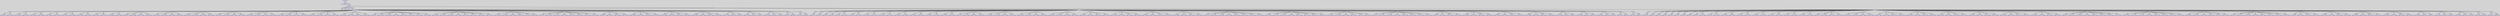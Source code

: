 digraph {

	ordering=out;
	ranksep=.4;
	bgcolor="lightgrey"; node [shape=box, fixedsize=false, fontsize=12, fontname="Helvetica-bold", fontcolor="blue"
		width=.25, height=.25, color="black", fillcolor="white", style="filled, solid, bold"];
	edge [arrowsize=.5, color="black", style="bold"]

  n0 [label="LIST_FUNCTIONS"];
  n1 [label="func"];
  n1 [label="func"];
  n2 [label="main"];
  n3 [label="PARAMS"];
  n4 [label="LIST_INSTR"];
  n4 [label="LIST_INSTR"];
  n5 [label="PARTITURA"];
  n5 [label="PARTITURA"];
  n6 [label="Beat"];
  n6 [label="Beat"];
  n7 [label="4"];
  n8 [label="4"];
  n9 [label="Speed"];
  n9 [label="Speed"];
  n10 [label="n"];
  n11 [label="120"];
  n12 [label="TRANSPORT"];
  n12 [label="TRANSPORT"];
  n13 [label="0"];
  n14 [label="ARMOR"];
  n14 [label="ARMOR"];
  n15 [label="NURAN"];
  n16 [label="Chorus"];
  n16 [label="Chorus"];
  n17 [label="Piano"];
  n17 [label="Piano"];
  n18 [label="LNOTAS"];
  n18 [label="LNOTAS"];
  n19 [label="Mi"];
  n19 [label="Mi"];
  n20 [label="NURAN"];
  n21 [label="4"];
  n22 [label="b"];
  n23 [label="Re"];
  n23 [label="Re"];
  n24 [label="NURAN"];
  n25 [label="4"];
  n26 [label="NURAN"];
  n27 [label="LNOTAS"];
  n27 [label="LNOTAS"];
  n28 [label="Do"];
  n28 [label="Do"];
  n29 [label="NURAN"];
  n30 [label="4"];
  n31 [label="NURAN"];
  n32 [label="Si"];
  n32 [label="Si"];
  n33 [label="NURAN"];
  n34 [label="3"];
  n35 [label="NURAN"];
  n36 [label="LNOTAS"];
  n36 [label="LNOTAS"];
  n37 [label="La"];
  n37 [label="La"];
  n38 [label="NURAN"];
  n39 [label="3"];
  n40 [label="NURAN"];
  n41 [label="Sol"];
  n41 [label="Sol"];
  n42 [label="NURAN"];
  n43 [label="3"];
  n44 [label="NURAN"];
  n45 [label="LNOTAS"];
  n45 [label="LNOTAS"];
  n46 [label="La"];
  n46 [label="La"];
  n47 [label="NURAN"];
  n48 [label="3"];
  n49 [label="NURAN"];
  n50 [label="Si"];
  n50 [label="Si"];
  n51 [label="NURAN"];
  n52 [label="3"];
  n53 [label="NURAN"];
  n54 [label="LNOTAS"];
  n54 [label="LNOTAS"];
  n55 [label="Do"];
  n55 [label="Do"];
  n56 [label="NURAN"];
  n57 [label="4"];
  n58 [label="NURAN"];
  n59 [label="Si"];
  n59 [label="Si"];
  n60 [label="NURAN"];
  n61 [label="3"];
  n62 [label="NURAN"];
  n63 [label="LNOTAS"];
  n63 [label="LNOTAS"];
  n64 [label="La"];
  n64 [label="La"];
  n65 [label="NURAN"];
  n66 [label="3"];
  n67 [label="NURAN"];
  n68 [label="Sol"];
  n68 [label="Sol"];
  n69 [label="NURAN"];
  n70 [label="3"];
  n71 [label="NURAN"];
  n72 [label="LNOTAS"];
  n72 [label="LNOTAS"];
  n73 [label="Fa"];
  n73 [label="Fa"];
  n74 [label="NURAN"];
  n75 [label="3"];
  n76 [label="NURAN"];
  n77 [label="Mi"];
  n77 [label="Mi"];
  n78 [label="NURAN"];
  n79 [label="3"];
  n80 [label="NURAN"];
  n81 [label="LNOTAS"];
  n81 [label="LNOTAS"];
  n82 [label="Fa"];
  n82 [label="Fa"];
  n83 [label="NURAN"];
  n84 [label="3"];
  n85 [label="NURAN"];
  n86 [label="Re"];
  n86 [label="Re"];
  n87 [label="NURAN"];
  n88 [label="3"];
  n89 [label="NURAN"];
  n90 [label="LNOTAS"];
  n90 [label="LNOTAS"];
  n91 [label="Do"];
  n91 [label="Do"];
  n92 [label="NURAN"];
  n93 [label="3"];
  n94 [label="n"];
  n95 [label="Mi"];
  n95 [label="Mi"];
  n96 [label="NURAN"];
  n97 [label="3"];
  n98 [label="NURAN"];
  n99 [label="Sol"];
  n99 [label="Sol"];
  n100 [label="NURAN"];
  n101 [label="3"];
  n102 [label="NURAN"];
  n103 [label="Fa"];
  n103 [label="Fa"];
  n104 [label="NURAN"];
  n105 [label="3"];
  n106 [label="NURAN"];
  n107 [label="LNOTAS"];
  n107 [label="LNOTAS"];
  n108 [label="Mi"];
  n108 [label="Mi"];
  n109 [label="NURAN"];
  n110 [label="3"];
  n111 [label="NURAN"];
  n112 [label="Do"];
  n112 [label="Do"];
  n113 [label="NURAN"];
  n114 [label="3"];
  n115 [label="NURAN"];
  n116 [label="Mi"];
  n116 [label="Mi"];
  n117 [label="NURAN"];
  n118 [label="3"];
  n119 [label="NURAN"];
  n120 [label="Re"];
  n120 [label="Re"];
  n121 [label="NURAN"];
  n122 [label="3"];
  n123 [label="NURAN"];
  n124 [label="LNOTAS"];
  n124 [label="LNOTAS"];
  n125 [label="Do"];
  n125 [label="Do"];
  n126 [label="NURAN"];
  n127 [label="3"];
  n128 [label="NURAN"];
  n129 [label="Re"];
  n129 [label="Re"];
  n130 [label="NURAN"];
  n131 [label="3"];
  n132 [label="NURAN"];
  n133 [label="Do"];
  n133 [label="Do"];
  n134 [label="NURAN"];
  n135 [label="3"];
  n136 [label="NURAN"];
  n137 [label="Sol"];
  n137 [label="Sol"];
  n138 [label="NURAN"];
  n139 [label="3"];
  n140 [label="NURAN"];
  n141 [label="LNOTAS"];
  n141 [label="LNOTAS"];
  n142 [label="Fa"];
  n142 [label="Fa"];
  n143 [label="NURAN"];
  n144 [label="3"];
  n145 [label="NURAN"];
  n146 [label="La"];
  n146 [label="La"];
  n147 [label="NURAN"];
  n148 [label="3"];
  n149 [label="NURAN"];
  n150 [label="Sol"];
  n150 [label="Sol"];
  n151 [label="NURAN"];
  n152 [label="3"];
  n153 [label="NURAN"];
  n154 [label="Fa"];
  n154 [label="Fa"];
  n155 [label="NURAN"];
  n156 [label="3"];
  n157 [label="NURAN"];
  n158 [label="LNOTAS"];
  n158 [label="LNOTAS"];
  n159 [label="Mi"];
  n159 [label="Mi"];
  n160 [label="NURAN"];
  n161 [label="3"];
  n162 [label="NURAN"];
  n163 [label="Do"];
  n163 [label="Do"];
  n164 [label="NURAN"];
  n165 [label="3"];
  n166 [label="NURAN"];
  n167 [label="Re"];
  n167 [label="Re"];
  n168 [label="NURAN"];
  n169 [label="3"];
  n170 [label="NURAN"];
  n171 [label="Si"];
  n171 [label="Si"];
  n172 [label="NURAN"];
  n173 [label="3"];
  n174 [label="NURAN"];
  n175 [label="LNOTAS"];
  n175 [label="LNOTAS"];
  n176 [label="Do"];
  n176 [label="Do"];
  n177 [label="NURAN"];
  n178 [label="3"];
  n179 [label="NURAN"];
  n180 [label="Mi"];
  n180 [label="Mi"];
  n181 [label="NURAN"];
  n182 [label="3"];
  n183 [label="NURAN"];
  n184 [label="Sol"];
  n184 [label="Sol"];
  n185 [label="NURAN"];
  n186 [label="3"];
  n187 [label="NURAN"];
  n188 [label="Sol"];
  n188 [label="Sol"];
  n189 [label="NURAN"];
  n190 [label="3"];
  n191 [label="NURAN"];
  n192 [label="LNOTAS"];
  n192 [label="LNOTAS"];
  n193 [label="La"];
  n193 [label="La"];
  n194 [label="NURAN"];
  n195 [label="3"];
  n196 [label="NURAN"];
  n197 [label="Fa"];
  n197 [label="Fa"];
  n198 [label="NURAN"];
  n199 [label="3"];
  n200 [label="NURAN"];
  n201 [label="Sol"];
  n201 [label="Sol"];
  n202 [label="NURAN"];
  n203 [label="3"];
  n204 [label="NURAN"];
  n205 [label="Mi"];
  n205 [label="Mi"];
  n206 [label="NURAN"];
  n207 [label="3"];
  n208 [label="NURAN"];
  n209 [label="LNOTAS"];
  n209 [label="LNOTAS"];
  n210 [label="Do"];
  n210 [label="Do"];
  n211 [label="NURAN"];
  n212 [label="3"];
  n213 [label="NURAN"];
  n214 [label="Do"];
  n214 [label="Do"];
  n215 [label="NURAN"];
  n216 [label="4"];
  n217 [label="NURAN"];
  n218 [label="Do"];
  n218 [label="Do"];
  n219 [label="NURAN"];
  n220 [label="4"];
  n221 [label="NURAN"];
  n222 [label="Si"];
  n222 [label="Si"];
  n223 [label="NURAN"];
  n224 [label="3"];
  n225 [label="NURAN"];
  n226 [label="LNOTAS"];
  n226 [label="LNOTAS"];
  n227 [label="Sol"];
  n227 [label="Sol"];
  n228 [label="NURAN"];
  n229 [label="3"];
  n230 [label="c"];
  n231 [label="Mi"];
  n231 [label="Mi"];
  n232 [label="NURAN"];
  n233 [label="3"];
  n234 [label="NURAN"];
  n235 [label="Sol"];
  n235 [label="Sol"];
  n236 [label="NURAN"];
  n237 [label="3"];
  n238 [label="NURAN"];
  n239 [label="Mi"];
  n239 [label="Mi"];
  n240 [label="NURAN"];
  n241 [label="3"];
  n242 [label="NURAN"];
  n243 [label="Sol"];
  n243 [label="Sol"];
  n244 [label="NURAN"];
  n245 [label="3"];
  n246 [label="NURAN"];
  n247 [label="Sol"];
  n247 [label="Sol"];
  n248 [label="NURAN"];
  n249 [label="3"];
  n250 [label="NURAN"];
  n251 [label="Re"];
  n251 [label="Re"];
  n252 [label="NURAN"];
  n253 [label="3"];
  n254 [label="NURAN"];
  n255 [label="Fa"];
  n255 [label="Fa"];
  n256 [label="NURAN"];
  n257 [label="3"];
  n258 [label="NURAN"];
  n259 [label="LNOTAS"];
  n259 [label="LNOTAS"];
  n260 [label="Mi"];
  n260 [label="Mi"];
  n261 [label="NURAN"];
  n262 [label="3"];
  n263 [label="NURAN"];
  n264 [label="Do"];
  n264 [label="Do"];
  n265 [label="NURAN"];
  n266 [label="3"];
  n267 [label="NURAN"];
  n268 [label="Mi"];
  n268 [label="Mi"];
  n269 [label="NURAN"];
  n270 [label="3"];
  n271 [label="NURAN"];
  n272 [label="Do"];
  n272 [label="Do"];
  n273 [label="NURAN"];
  n274 [label="3"];
  n275 [label="NURAN"];
  n276 [label="Mi"];
  n276 [label="Mi"];
  n277 [label="NURAN"];
  n278 [label="3"];
  n279 [label="NURAN"];
  n280 [label="Mi"];
  n280 [label="Mi"];
  n281 [label="NURAN"];
  n282 [label="3"];
  n283 [label="NURAN"];
  n284 [label="Mi"];
  n284 [label="Mi"];
  n285 [label="NURAN"];
  n286 [label="3"];
  n287 [label="NURAN"];
  n288 [label="Re"];
  n288 [label="Re"];
  n289 [label="NURAN"];
  n290 [label="3"];
  n291 [label="NURAN"];
  n292 [label="LNOTAS"];
  n292 [label="LNOTAS"];
  n293 [label="Do"];
  n293 [label="Do"];
  n294 [label="NURAN"];
  n295 [label="3"];
  n296 [label="NURAN"];
  n297 [label="Re"];
  n297 [label="Re"];
  n298 [label="NURAN"];
  n299 [label="3"];
  n300 [label="NURAN"];
  n301 [label="Do"];
  n301 [label="Do"];
  n302 [label="NURAN"];
  n303 [label="3"];
  n304 [label="NURAN"];
  n305 [label="Re"];
  n305 [label="Re"];
  n306 [label="NURAN"];
  n307 [label="3"];
  n308 [label="NURAN"];
  n309 [label="Do"];
  n309 [label="Do"];
  n310 [label="NURAN"];
  n311 [label="3"];
  n312 [label="n"];
  n313 [label="Sol"];
  n313 [label="Sol"];
  n314 [label="NURAN"];
  n315 [label="3"];
  n316 [label="NURAN"];
  n317 [label="LNOTAS"];
  n317 [label="LNOTAS"];
  n318 [label="La"];
  n318 [label="La"];
  n319 [label="NURAN"];
  n320 [label="3"];
  n321 [label="c"];
  n322 [label="Fa"];
  n322 [label="Fa"];
  n323 [label="NURAN"];
  n324 [label="3"];
  n325 [label="NURAN"];
  n326 [label="La"];
  n326 [label="La"];
  n327 [label="NURAN"];
  n328 [label="3"];
  n329 [label="NURAN"];
  n330 [label="Fa"];
  n330 [label="Fa"];
  n331 [label="NURAN"];
  n332 [label="3"];
  n333 [label="NURAN"];
  n334 [label="La"];
  n334 [label="La"];
  n335 [label="NURAN"];
  n336 [label="3"];
  n337 [label="NURAN"];
  n338 [label="La"];
  n338 [label="La"];
  n339 [label="NURAN"];
  n340 [label="3"];
  n341 [label="NURAN"];
  n342 [label="Sol"];
  n342 [label="Sol"];
  n343 [label="NURAN"];
  n344 [label="3"];
  n345 [label="NURAN"];
  n346 [label="Fa"];
  n346 [label="Fa"];
  n347 [label="NURAN"];
  n348 [label="3"];
  n349 [label="NURAN"];
  n350 [label="LNOTAS"];
  n350 [label="LNOTAS"];
  n351 [label="Quiet"];
  n351 [label="Quiet"];
  n352 [label="NURAN"];
  n353 [label="3"];
  n354 [label="n"];
  n355 [label="Do"];
  n355 [label="Do"];
  n356 [label="NURAN"];
  n357 [label="3"];
  n358 [label="NURAN"];
  n359 [label="Quiet"];
  n359 [label="Quiet"];
  n360 [label="NURAN"];
  n361 [label="3"];
  n362 [label="NURAN"];
  n363 [label="Si"];
  n363 [label="Si"];
  n364 [label="NURAN"];
  n365 [label="3"];
  n366 [label="NURAN"];
  n367 [label="LNOTAS"];
  n367 [label="LNOTAS"];
  n368 [label="Quiet"];
  n368 [label="Quiet"];
  n369 [label="NURAN"];
  n370 [label="3"];
  n371 [label="NURAN"];
  n372 [label="La"];
  n372 [label="La"];
  n373 [label="NURAN"];
  n374 [label="3"];
  n375 [label="NURAN"];
  n376 [label="Quiet"];
  n376 [label="Quiet"];
  n377 [label="NURAN"];
  n378 [label="3"];
  n379 [label="NURAN"];
  n380 [label="Sol"];
  n380 [label="Sol"];
  n381 [label="NURAN"];
  n382 [label="3"];
  n383 [label="NURAN"];
  n384 [label="LNOTAS"];
  n384 [label="LNOTAS"];
  n385 [label="Quiet"];
  n385 [label="Quiet"];
  n386 [label="NURAN"];
  n387 [label="3"];
  n388 [label="NURAN"];
  n389 [label="Fa"];
  n389 [label="Fa"];
  n390 [label="NURAN"];
  n391 [label="3"];
  n392 [label="NURAN"];
  n393 [label="Quiet"];
  n393 [label="Quiet"];
  n394 [label="NURAN"];
  n395 [label="3"];
  n396 [label="NURAN"];
  n397 [label="Mi"];
  n397 [label="Mi"];
  n398 [label="NURAN"];
  n399 [label="3"];
  n400 [label="NURAN"];
  n401 [label="LNOTAS"];
  n401 [label="LNOTAS"];
  n402 [label="Quiet"];
  n402 [label="Quiet"];
  n403 [label="NURAN"];
  n404 [label="3"];
  n405 [label="NURAN"];
  n406 [label="Fa"];
  n406 [label="Fa"];
  n407 [label="NURAN"];
  n408 [label="3"];
  n409 [label="NURAN"];
  n410 [label="Quiet"];
  n410 [label="Quiet"];
  n411 [label="NURAN"];
  n412 [label="3"];
  n413 [label="NURAN"];
  n414 [label="Re"];
  n414 [label="Re"];
  n415 [label="NURAN"];
  n416 [label="3"];
  n417 [label="NURAN"];
  n418 [label="LNOTAS"];
  n418 [label="LNOTAS"];
  n419 [label="Do"];
  n419 [label="Do"];
  n420 [label="NURAN"];
  n421 [label="3"];
  n422 [label="NURAN"];
  n423 [label="Mi"];
  n423 [label="Mi"];
  n424 [label="NURAN"];
  n425 [label="3"];
  n426 [label="b"];
  n427 [label="Re"];
  n427 [label="Re"];
  n428 [label="NURAN"];
  n429 [label="3"];
  n430 [label="n"];
  n431 [label="LNOTAS"];
  n431 [label="LNOTAS"];
  n432 [label="Do"];
  n432 [label="Do"];
  n433 [label="NURAN"];
  n434 [label="3"];
  n435 [label="NURAN"];
  n436 [label="Do"];
  n436 [label="Do"];
  n437 [label="NURAN"];
  n438 [label="3"];
  n439 [label="b"];
  n440 [label="Re"];
  n440 [label="Re"];
  n441 [label="NURAN"];
  n442 [label="3"];
  n443 [label="n"];
  n444 [label="LNOTAS"];
  n444 [label="LNOTAS"];
  n445 [label="Fa"];
  n445 [label="Fa"];
  n446 [label="NURAN"];
  n447 [label="3"];
  n448 [label="NURAN"];
  n449 [label="La"];
  n449 [label="La"];
  n450 [label="NURAN"];
  n451 [label="3"];
  n452 [label="b"];
  n453 [label="Si"];
  n453 [label="Si"];
  n454 [label="NURAN"];
  n455 [label="3"];
  n456 [label="n"];
  n457 [label="LNOTAS"];
  n457 [label="LNOTAS"];
  n458 [label="Do"];
  n458 [label="Do"];
  n459 [label="NURAN"];
  n460 [label="4"];
  n461 [label="b"];
  n462 [label="Si"];
  n462 [label="Si"];
  n463 [label="NURAN"];
  n464 [label="3"];
  n465 [label="b"];
  n466 [label="LNOTAS"];
  n466 [label="LNOTAS"];
  n467 [label="Do"];
  n467 [label="Do"];
  n468 [label="NURAN"];
  n469 [label="4"];
  n470 [label="b*"];
  n471 [label="Quiet"];
  n471 [label="Quiet"];
  n472 [label="NURAN"];
  n473 [label="3"];
  n474 [label="n"];
  n475 [label="Saxo"];
  n475 [label="Saxo"];
  n476 [label="LNOTAS"];
  n476 [label="LNOTAS"];
  n477 [label="Quiet"];
  n477 [label="Quiet"];
  n478 [label="NURAN"];
  n479 [label="3"];
  n480 [label="r"];
  n481 [label="LNOTAS"];
  n481 [label="LNOTAS"];
  n482 [label="Quiet"];
  n482 [label="Quiet"];
  n483 [label="NURAN"];
  n484 [label="3"];
  n485 [label="r"];
  n486 [label="LNOTAS"];
  n486 [label="LNOTAS"];
  n487 [label="Quiet"];
  n487 [label="Quiet"];
  n488 [label="NURAN"];
  n489 [label="3"];
  n490 [label="r"];
  n491 [label="LNOTAS"];
  n491 [label="LNOTAS"];
  n492 [label="Quiet"];
  n492 [label="Quiet"];
  n493 [label="NURAN"];
  n494 [label="3"];
  n495 [label="r"];
  n496 [label="LNOTAS"];
  n496 [label="LNOTAS"];
  n497 [label="Mi"];
  n497 [label="Mi"];
  n498 [label="NURAN"];
  n499 [label="4"];
  n500 [label="b"];
  n501 [label="Re"];
  n501 [label="Re"];
  n502 [label="NURAN"];
  n503 [label="4"];
  n504 [label="NURAN"];
  n505 [label="LNOTAS"];
  n505 [label="LNOTAS"];
  n506 [label="Do"];
  n506 [label="Do"];
  n507 [label="NURAN"];
  n508 [label="4"];
  n509 [label="b"];
  n510 [label="Si"];
  n510 [label="Si"];
  n511 [label="NURAN"];
  n512 [label="3"];
  n513 [label="NURAN"];
  n514 [label="LNOTAS"];
  n514 [label="LNOTAS"];
  n515 [label="La"];
  n515 [label="La"];
  n516 [label="NURAN"];
  n517 [label="3"];
  n518 [label="NURAN"];
  n519 [label="Sol"];
  n519 [label="Sol"];
  n520 [label="NURAN"];
  n521 [label="3"];
  n522 [label="NURAN"];
  n523 [label="LNOTAS"];
  n523 [label="LNOTAS"];
  n524 [label="La"];
  n524 [label="La"];
  n525 [label="NURAN"];
  n526 [label="3"];
  n527 [label="NURAN"];
  n528 [label="Si"];
  n528 [label="Si"];
  n529 [label="NURAN"];
  n530 [label="3"];
  n531 [label="NURAN"];
  n532 [label="LNOTAS"];
  n532 [label="LNOTAS"];
  n533 [label="Do"];
  n533 [label="Do"];
  n534 [label="NURAN"];
  n535 [label="4"];
  n536 [label="NURAN"];
  n537 [label="Si"];
  n537 [label="Si"];
  n538 [label="NURAN"];
  n539 [label="3"];
  n540 [label="NURAN"];
  n541 [label="LNOTAS"];
  n541 [label="LNOTAS"];
  n542 [label="La"];
  n542 [label="La"];
  n543 [label="NURAN"];
  n544 [label="3"];
  n545 [label="NURAN"];
  n546 [label="Sol"];
  n546 [label="Sol"];
  n547 [label="NURAN"];
  n548 [label="3"];
  n549 [label="NURAN"];
  n550 [label="LNOTAS"];
  n550 [label="LNOTAS"];
  n551 [label="Fa"];
  n551 [label="Fa"];
  n552 [label="NURAN"];
  n553 [label="3"];
  n554 [label="NURAN"];
  n555 [label="Mi"];
  n555 [label="Mi"];
  n556 [label="NURAN"];
  n557 [label="3"];
  n558 [label="NURAN"];
  n559 [label="LNOTAS"];
  n559 [label="LNOTAS"];
  n560 [label="Fa"];
  n560 [label="Fa"];
  n561 [label="NURAN"];
  n562 [label="3"];
  n563 [label="NURAN"];
  n564 [label="Re"];
  n564 [label="Re"];
  n565 [label="NURAN"];
  n566 [label="3"];
  n567 [label="NURAN"];
  n568 [label="LNOTAS"];
  n568 [label="LNOTAS"];
  n569 [label="Do"];
  n569 [label="Do"];
  n570 [label="NURAN"];
  n571 [label="3"];
  n572 [label="n"];
  n573 [label="Mi"];
  n573 [label="Mi"];
  n574 [label="NURAN"];
  n575 [label="3"];
  n576 [label="NURAN"];
  n577 [label="Sol"];
  n577 [label="Sol"];
  n578 [label="NURAN"];
  n579 [label="3"];
  n580 [label="NURAN"];
  n581 [label="Fa"];
  n581 [label="Fa"];
  n582 [label="NURAN"];
  n583 [label="3"];
  n584 [label="NURAN"];
  n585 [label="LNOTAS"];
  n585 [label="LNOTAS"];
  n586 [label="Mi"];
  n586 [label="Mi"];
  n587 [label="NURAN"];
  n588 [label="3"];
  n589 [label="NURAN"];
  n590 [label="Do"];
  n590 [label="Do"];
  n591 [label="NURAN"];
  n592 [label="3"];
  n593 [label="NURAN"];
  n594 [label="Mi"];
  n594 [label="Mi"];
  n595 [label="NURAN"];
  n596 [label="3"];
  n597 [label="NURAN"];
  n598 [label="Re"];
  n598 [label="Re"];
  n599 [label="NURAN"];
  n600 [label="3"];
  n601 [label="NURAN"];
  n602 [label="LNOTAS"];
  n602 [label="LNOTAS"];
  n603 [label="Do"];
  n603 [label="Do"];
  n604 [label="NURAN"];
  n605 [label="3"];
  n606 [label="NURAN"];
  n607 [label="Re"];
  n607 [label="Re"];
  n608 [label="NURAN"];
  n609 [label="3"];
  n610 [label="NURAN"];
  n611 [label="Do"];
  n611 [label="Do"];
  n612 [label="NURAN"];
  n613 [label="3"];
  n614 [label="NURAN"];
  n615 [label="Sol"];
  n615 [label="Sol"];
  n616 [label="NURAN"];
  n617 [label="3"];
  n618 [label="NURAN"];
  n619 [label="LNOTAS"];
  n619 [label="LNOTAS"];
  n620 [label="Fa"];
  n620 [label="Fa"];
  n621 [label="NURAN"];
  n622 [label="3"];
  n623 [label="NURAN"];
  n624 [label="La"];
  n624 [label="La"];
  n625 [label="NURAN"];
  n626 [label="3"];
  n627 [label="NURAN"];
  n628 [label="Sol"];
  n628 [label="Sol"];
  n629 [label="NURAN"];
  n630 [label="3"];
  n631 [label="NURAN"];
  n632 [label="Fa"];
  n632 [label="Fa"];
  n633 [label="NURAN"];
  n634 [label="3"];
  n635 [label="NURAN"];
  n636 [label="LNOTAS"];
  n636 [label="LNOTAS"];
  n637 [label="Mi"];
  n637 [label="Mi"];
  n638 [label="NURAN"];
  n639 [label="3"];
  n640 [label="NURAN"];
  n641 [label="Do"];
  n641 [label="Do"];
  n642 [label="NURAN"];
  n643 [label="3"];
  n644 [label="NURAN"];
  n645 [label="Re"];
  n645 [label="Re"];
  n646 [label="NURAN"];
  n647 [label="3"];
  n648 [label="NURAN"];
  n649 [label="Si"];
  n649 [label="Si"];
  n650 [label="NURAN"];
  n651 [label="3"];
  n652 [label="NURAN"];
  n653 [label="LNOTAS"];
  n653 [label="LNOTAS"];
  n654 [label="Do"];
  n654 [label="Do"];
  n655 [label="NURAN"];
  n656 [label="3"];
  n657 [label="NURAN"];
  n658 [label="Mi"];
  n658 [label="Mi"];
  n659 [label="NURAN"];
  n660 [label="3"];
  n661 [label="NURAN"];
  n662 [label="Sol"];
  n662 [label="Sol"];
  n663 [label="NURAN"];
  n664 [label="3"];
  n665 [label="NURAN"];
  n666 [label="Sol"];
  n666 [label="Sol"];
  n667 [label="NURAN"];
  n668 [label="3"];
  n669 [label="NURAN"];
  n670 [label="LNOTAS"];
  n670 [label="LNOTAS"];
  n671 [label="La"];
  n671 [label="La"];
  n672 [label="NURAN"];
  n673 [label="3"];
  n674 [label="NURAN"];
  n675 [label="Fa"];
  n675 [label="Fa"];
  n676 [label="NURAN"];
  n677 [label="3"];
  n678 [label="NURAN"];
  n679 [label="Sol"];
  n679 [label="Sol"];
  n680 [label="NURAN"];
  n681 [label="3"];
  n682 [label="NURAN"];
  n683 [label="Mi"];
  n683 [label="Mi"];
  n684 [label="NURAN"];
  n685 [label="3"];
  n686 [label="NURAN"];
  n687 [label="LNOTAS"];
  n687 [label="LNOTAS"];
  n688 [label="Do"];
  n688 [label="Do"];
  n689 [label="NURAN"];
  n690 [label="3"];
  n691 [label="NURAN"];
  n692 [label="Do"];
  n692 [label="Do"];
  n693 [label="NURAN"];
  n694 [label="4"];
  n695 [label="NURAN"];
  n696 [label="Do"];
  n696 [label="Do"];
  n697 [label="NURAN"];
  n698 [label="4"];
  n699 [label="NURAN"];
  n700 [label="Si"];
  n700 [label="Si"];
  n701 [label="NURAN"];
  n702 [label="3"];
  n703 [label="NURAN"];
  n704 [label="LNOTAS"];
  n704 [label="LNOTAS"];
  n705 [label="Sol"];
  n705 [label="Sol"];
  n706 [label="NURAN"];
  n707 [label="3"];
  n708 [label="c"];
  n709 [label="Mi"];
  n709 [label="Mi"];
  n710 [label="NURAN"];
  n711 [label="3"];
  n712 [label="NURAN"];
  n713 [label="Sol"];
  n713 [label="Sol"];
  n714 [label="NURAN"];
  n715 [label="3"];
  n716 [label="NURAN"];
  n717 [label="Mi"];
  n717 [label="Mi"];
  n718 [label="NURAN"];
  n719 [label="3"];
  n720 [label="NURAN"];
  n721 [label="Sol"];
  n721 [label="Sol"];
  n722 [label="NURAN"];
  n723 [label="3"];
  n724 [label="NURAN"];
  n725 [label="Sol"];
  n725 [label="Sol"];
  n726 [label="NURAN"];
  n727 [label="3"];
  n728 [label="NURAN"];
  n729 [label="Re"];
  n729 [label="Re"];
  n730 [label="NURAN"];
  n731 [label="3"];
  n732 [label="NURAN"];
  n733 [label="Fa"];
  n733 [label="Fa"];
  n734 [label="NURAN"];
  n735 [label="3"];
  n736 [label="NURAN"];
  n737 [label="LNOTAS"];
  n737 [label="LNOTAS"];
  n738 [label="Mi"];
  n738 [label="Mi"];
  n739 [label="NURAN"];
  n740 [label="3"];
  n741 [label="NURAN"];
  n742 [label="Do"];
  n742 [label="Do"];
  n743 [label="NURAN"];
  n744 [label="3"];
  n745 [label="NURAN"];
  n746 [label="Mi"];
  n746 [label="Mi"];
  n747 [label="NURAN"];
  n748 [label="3"];
  n749 [label="NURAN"];
  n750 [label="Do"];
  n750 [label="Do"];
  n751 [label="NURAN"];
  n752 [label="3"];
  n753 [label="NURAN"];
  n754 [label="Mi"];
  n754 [label="Mi"];
  n755 [label="NURAN"];
  n756 [label="3"];
  n757 [label="NURAN"];
  n758 [label="Mi"];
  n758 [label="Mi"];
  n759 [label="NURAN"];
  n760 [label="3"];
  n761 [label="NURAN"];
  n762 [label="Mi"];
  n762 [label="Mi"];
  n763 [label="NURAN"];
  n764 [label="3"];
  n765 [label="NURAN"];
  n766 [label="Re"];
  n766 [label="Re"];
  n767 [label="NURAN"];
  n768 [label="3"];
  n769 [label="NURAN"];
  n770 [label="LNOTAS"];
  n770 [label="LNOTAS"];
  n771 [label="Do"];
  n771 [label="Do"];
  n772 [label="NURAN"];
  n773 [label="3"];
  n774 [label="NURAN"];
  n775 [label="Re"];
  n775 [label="Re"];
  n776 [label="NURAN"];
  n777 [label="3"];
  n778 [label="NURAN"];
  n779 [label="Do"];
  n779 [label="Do"];
  n780 [label="NURAN"];
  n781 [label="3"];
  n782 [label="NURAN"];
  n783 [label="Re"];
  n783 [label="Re"];
  n784 [label="NURAN"];
  n785 [label="3"];
  n786 [label="NURAN"];
  n787 [label="Do"];
  n787 [label="Do"];
  n788 [label="NURAN"];
  n789 [label="3"];
  n790 [label="n"];
  n791 [label="Sol"];
  n791 [label="Sol"];
  n792 [label="NURAN"];
  n793 [label="3"];
  n794 [label="NURAN"];
  n795 [label="LNOTAS"];
  n795 [label="LNOTAS"];
  n796 [label="La"];
  n796 [label="La"];
  n797 [label="NURAN"];
  n798 [label="3"];
  n799 [label="c"];
  n800 [label="Fa"];
  n800 [label="Fa"];
  n801 [label="NURAN"];
  n802 [label="3"];
  n803 [label="NURAN"];
  n804 [label="La"];
  n804 [label="La"];
  n805 [label="NURAN"];
  n806 [label="3"];
  n807 [label="NURAN"];
  n808 [label="Fa"];
  n808 [label="Fa"];
  n809 [label="NURAN"];
  n810 [label="3"];
  n811 [label="NURAN"];
  n812 [label="La"];
  n812 [label="La"];
  n813 [label="NURAN"];
  n814 [label="3"];
  n815 [label="NURAN"];
  n816 [label="La"];
  n816 [label="La"];
  n817 [label="NURAN"];
  n818 [label="3"];
  n819 [label="NURAN"];
  n820 [label="Sol"];
  n820 [label="Sol"];
  n821 [label="NURAN"];
  n822 [label="3"];
  n823 [label="NURAN"];
  n824 [label="Fa"];
  n824 [label="Fa"];
  n825 [label="NURAN"];
  n826 [label="3"];
  n827 [label="NURAN"];
  n828 [label="LNOTAS"];
  n828 [label="LNOTAS"];
  n829 [label="Quiet"];
  n829 [label="Quiet"];
  n830 [label="NURAN"];
  n831 [label="3"];
  n832 [label="n"];
  n833 [label="Do"];
  n833 [label="Do"];
  n834 [label="NURAN"];
  n835 [label="3"];
  n836 [label="NURAN"];
  n837 [label="Quiet"];
  n837 [label="Quiet"];
  n838 [label="NURAN"];
  n839 [label="3"];
  n840 [label="NURAN"];
  n841 [label="Si"];
  n841 [label="Si"];
  n842 [label="NURAN"];
  n843 [label="3"];
  n844 [label="NURAN"];
  n845 [label="LNOTAS"];
  n845 [label="LNOTAS"];
  n846 [label="Quiet"];
  n846 [label="Quiet"];
  n847 [label="NURAN"];
  n848 [label="3"];
  n849 [label="NURAN"];
  n850 [label="La"];
  n850 [label="La"];
  n851 [label="NURAN"];
  n852 [label="3"];
  n853 [label="NURAN"];
  n854 [label="Quiet"];
  n854 [label="Quiet"];
  n855 [label="NURAN"];
  n856 [label="3"];
  n857 [label="NURAN"];
  n858 [label="Sol"];
  n858 [label="Sol"];
  n859 [label="NURAN"];
  n860 [label="3"];
  n861 [label="NURAN"];
  n862 [label="LNOTAS"];
  n862 [label="LNOTAS"];
  n863 [label="Quiet"];
  n863 [label="Quiet"];
  n864 [label="NURAN"];
  n865 [label="3"];
  n866 [label="NURAN"];
  n867 [label="Fa"];
  n867 [label="Fa"];
  n868 [label="NURAN"];
  n869 [label="3"];
  n870 [label="NURAN"];
  n871 [label="Quiet"];
  n871 [label="Quiet"];
  n872 [label="NURAN"];
  n873 [label="3"];
  n874 [label="NURAN"];
  n875 [label="Mi"];
  n875 [label="Mi"];
  n876 [label="NURAN"];
  n877 [label="3"];
  n878 [label="NURAN"];
  n879 [label="LNOTAS"];
  n879 [label="LNOTAS"];
  n880 [label="Quiet"];
  n880 [label="Quiet"];
  n881 [label="NURAN"];
  n882 [label="3"];
  n883 [label="NURAN"];
  n884 [label="Fa"];
  n884 [label="Fa"];
  n885 [label="NURAN"];
  n886 [label="3"];
  n887 [label="NURAN"];
  n888 [label="Quiet"];
  n888 [label="Quiet"];
  n889 [label="NURAN"];
  n890 [label="3"];
  n891 [label="NURAN"];
  n892 [label="Re"];
  n892 [label="Re"];
  n893 [label="NURAN"];
  n894 [label="3"];
  n895 [label="NURAN"];
  n896 [label="LNOTAS"];
  n896 [label="LNOTAS"];
  n897 [label="Do"];
  n897 [label="Do"];
  n898 [label="NURAN"];
  n899 [label="3"];
  n900 [label="NURAN"];
  n901 [label="Mi"];
  n901 [label="Mi"];
  n902 [label="NURAN"];
  n903 [label="3"];
  n904 [label="b"];
  n905 [label="Re"];
  n905 [label="Re"];
  n906 [label="NURAN"];
  n907 [label="3"];
  n908 [label="n"];
  n909 [label="LNOTAS"];
  n909 [label="LNOTAS"];
  n910 [label="Do"];
  n910 [label="Do"];
  n911 [label="NURAN"];
  n912 [label="3"];
  n913 [label="NURAN"];
  n914 [label="Do"];
  n914 [label="Do"];
  n915 [label="NURAN"];
  n916 [label="3"];
  n917 [label="b"];
  n918 [label="Re"];
  n918 [label="Re"];
  n919 [label="NURAN"];
  n920 [label="3"];
  n921 [label="n"];
  n922 [label="LNOTAS"];
  n922 [label="LNOTAS"];
  n923 [label="Fa"];
  n923 [label="Fa"];
  n924 [label="NURAN"];
  n925 [label="3"];
  n926 [label="NURAN"];
  n927 [label="La"];
  n927 [label="La"];
  n928 [label="NURAN"];
  n929 [label="3"];
  n930 [label="b"];
  n931 [label="Si"];
  n931 [label="Si"];
  n932 [label="NURAN"];
  n933 [label="3"];
  n934 [label="n"];
  n935 [label="LNOTAS"];
  n935 [label="LNOTAS"];
  n936 [label="Do"];
  n936 [label="Do"];
  n937 [label="NURAN"];
  n938 [label="4"];
  n939 [label="b"];
  n940 [label="Si"];
  n940 [label="Si"];
  n941 [label="NURAN"];
  n942 [label="3"];
  n943 [label="b"];
  n944 [label="LNOTAS"];
  n944 [label="LNOTAS"];
  n945 [label="Mi"];
  n945 [label="Mi"];
  n946 [label="NURAN"];
  n947 [label="3"];
  n948 [label="b*"];
  n949 [label="Quiet"];
  n949 [label="Quiet"];
  n950 [label="NURAN"];
  n951 [label="3"];
  n952 [label="n"];
  n953 [label="Guitarra"];
  n953 [label="Guitarra"];
  n954 [label="LNOTAS"];
  n954 [label="LNOTAS"];
  n955 [label="Quiet"];
  n955 [label="Quiet"];
  n956 [label="NURAN"];
  n957 [label="3"];
  n958 [label="r"];
  n959 [label="LNOTAS"];
  n959 [label="LNOTAS"];
  n960 [label="Quiet"];
  n960 [label="Quiet"];
  n961 [label="NURAN"];
  n962 [label="3"];
  n963 [label="r"];
  n964 [label="LNOTAS"];
  n964 [label="LNOTAS"];
  n965 [label="Quiet"];
  n965 [label="Quiet"];
  n966 [label="NURAN"];
  n967 [label="3"];
  n968 [label="r"];
  n969 [label="LNOTAS"];
  n969 [label="LNOTAS"];
  n970 [label="Quiet"];
  n970 [label="Quiet"];
  n971 [label="NURAN"];
  n972 [label="3"];
  n973 [label="r"];
  n974 [label="LNOTAS"];
  n974 [label="LNOTAS"];
  n975 [label="Quiet"];
  n975 [label="Quiet"];
  n976 [label="NURAN"];
  n977 [label="3"];
  n978 [label="r"];
  n979 [label="LNOTAS"];
  n979 [label="LNOTAS"];
  n980 [label="Quiet"];
  n980 [label="Quiet"];
  n981 [label="NURAN"];
  n982 [label="3"];
  n983 [label="r"];
  n984 [label="LNOTAS"];
  n984 [label="LNOTAS"];
  n985 [label="Quiet"];
  n985 [label="Quiet"];
  n986 [label="NURAN"];
  n987 [label="3"];
  n988 [label="r"];
  n989 [label="LNOTAS"];
  n989 [label="LNOTAS"];
  n990 [label="Quiet"];
  n990 [label="Quiet"];
  n991 [label="NURAN"];
  n992 [label="3"];
  n993 [label="r"];
  n994 [label="LNOTAS"];
  n994 [label="LNOTAS"];
  n995 [label="Mi"];
  n995 [label="Mi"];
  n996 [label="NURAN"];
  n997 [label="4"];
  n998 [label="b"];
  n999 [label="Re"];
  n999 [label="Re"];
  n1000 [label="NURAN"];
  n1001 [label="4"];
  n1002 [label="NURAN"];
  n1003 [label="LNOTAS"];
  n1003 [label="LNOTAS"];
  n1004 [label="Do"];
  n1004 [label="Do"];
  n1005 [label="NURAN"];
  n1006 [label="4"];
  n1007 [label="b"];
  n1008 [label="Si"];
  n1008 [label="Si"];
  n1009 [label="NURAN"];
  n1010 [label="3"];
  n1011 [label="NURAN"];
  n1012 [label="LNOTAS"];
  n1012 [label="LNOTAS"];
  n1013 [label="La"];
  n1013 [label="La"];
  n1014 [label="NURAN"];
  n1015 [label="3"];
  n1016 [label="NURAN"];
  n1017 [label="Sol"];
  n1017 [label="Sol"];
  n1018 [label="NURAN"];
  n1019 [label="3"];
  n1020 [label="NURAN"];
  n1021 [label="LNOTAS"];
  n1021 [label="LNOTAS"];
  n1022 [label="La"];
  n1022 [label="La"];
  n1023 [label="NURAN"];
  n1024 [label="3"];
  n1025 [label="NURAN"];
  n1026 [label="Si"];
  n1026 [label="Si"];
  n1027 [label="NURAN"];
  n1028 [label="3"];
  n1029 [label="NURAN"];
  n1030 [label="LNOTAS"];
  n1030 [label="LNOTAS"];
  n1031 [label="Do"];
  n1031 [label="Do"];
  n1032 [label="NURAN"];
  n1033 [label="4"];
  n1034 [label="NURAN"];
  n1035 [label="Si"];
  n1035 [label="Si"];
  n1036 [label="NURAN"];
  n1037 [label="3"];
  n1038 [label="NURAN"];
  n1039 [label="LNOTAS"];
  n1039 [label="LNOTAS"];
  n1040 [label="La"];
  n1040 [label="La"];
  n1041 [label="NURAN"];
  n1042 [label="3"];
  n1043 [label="NURAN"];
  n1044 [label="Sol"];
  n1044 [label="Sol"];
  n1045 [label="NURAN"];
  n1046 [label="3"];
  n1047 [label="NURAN"];
  n1048 [label="LNOTAS"];
  n1048 [label="LNOTAS"];
  n1049 [label="Fa"];
  n1049 [label="Fa"];
  n1050 [label="NURAN"];
  n1051 [label="3"];
  n1052 [label="NURAN"];
  n1053 [label="Mi"];
  n1053 [label="Mi"];
  n1054 [label="NURAN"];
  n1055 [label="3"];
  n1056 [label="NURAN"];
  n1057 [label="LNOTAS"];
  n1057 [label="LNOTAS"];
  n1058 [label="Fa"];
  n1058 [label="Fa"];
  n1059 [label="NURAN"];
  n1060 [label="3"];
  n1061 [label="NURAN"];
  n1062 [label="Re"];
  n1062 [label="Re"];
  n1063 [label="NURAN"];
  n1064 [label="3"];
  n1065 [label="NURAN"];
  n1066 [label="LNOTAS"];
  n1066 [label="LNOTAS"];
  n1067 [label="Do"];
  n1067 [label="Do"];
  n1068 [label="NURAN"];
  n1069 [label="3"];
  n1070 [label="n"];
  n1071 [label="Mi"];
  n1071 [label="Mi"];
  n1072 [label="NURAN"];
  n1073 [label="3"];
  n1074 [label="NURAN"];
  n1075 [label="Sol"];
  n1075 [label="Sol"];
  n1076 [label="NURAN"];
  n1077 [label="3"];
  n1078 [label="NURAN"];
  n1079 [label="Fa"];
  n1079 [label="Fa"];
  n1080 [label="NURAN"];
  n1081 [label="3"];
  n1082 [label="NURAN"];
  n1083 [label="LNOTAS"];
  n1083 [label="LNOTAS"];
  n1084 [label="Mi"];
  n1084 [label="Mi"];
  n1085 [label="NURAN"];
  n1086 [label="3"];
  n1087 [label="NURAN"];
  n1088 [label="Do"];
  n1088 [label="Do"];
  n1089 [label="NURAN"];
  n1090 [label="3"];
  n1091 [label="NURAN"];
  n1092 [label="Mi"];
  n1092 [label="Mi"];
  n1093 [label="NURAN"];
  n1094 [label="3"];
  n1095 [label="NURAN"];
  n1096 [label="Re"];
  n1096 [label="Re"];
  n1097 [label="NURAN"];
  n1098 [label="3"];
  n1099 [label="NURAN"];
  n1100 [label="LNOTAS"];
  n1100 [label="LNOTAS"];
  n1101 [label="Do"];
  n1101 [label="Do"];
  n1102 [label="NURAN"];
  n1103 [label="3"];
  n1104 [label="NURAN"];
  n1105 [label="Re"];
  n1105 [label="Re"];
  n1106 [label="NURAN"];
  n1107 [label="3"];
  n1108 [label="NURAN"];
  n1109 [label="Do"];
  n1109 [label="Do"];
  n1110 [label="NURAN"];
  n1111 [label="3"];
  n1112 [label="NURAN"];
  n1113 [label="Sol"];
  n1113 [label="Sol"];
  n1114 [label="NURAN"];
  n1115 [label="3"];
  n1116 [label="NURAN"];
  n1117 [label="LNOTAS"];
  n1117 [label="LNOTAS"];
  n1118 [label="Fa"];
  n1118 [label="Fa"];
  n1119 [label="NURAN"];
  n1120 [label="3"];
  n1121 [label="NURAN"];
  n1122 [label="La"];
  n1122 [label="La"];
  n1123 [label="NURAN"];
  n1124 [label="3"];
  n1125 [label="NURAN"];
  n1126 [label="Sol"];
  n1126 [label="Sol"];
  n1127 [label="NURAN"];
  n1128 [label="3"];
  n1129 [label="NURAN"];
  n1130 [label="Fa"];
  n1130 [label="Fa"];
  n1131 [label="NURAN"];
  n1132 [label="3"];
  n1133 [label="NURAN"];
  n1134 [label="LNOTAS"];
  n1134 [label="LNOTAS"];
  n1135 [label="Mi"];
  n1135 [label="Mi"];
  n1136 [label="NURAN"];
  n1137 [label="3"];
  n1138 [label="NURAN"];
  n1139 [label="Do"];
  n1139 [label="Do"];
  n1140 [label="NURAN"];
  n1141 [label="3"];
  n1142 [label="NURAN"];
  n1143 [label="Re"];
  n1143 [label="Re"];
  n1144 [label="NURAN"];
  n1145 [label="3"];
  n1146 [label="NURAN"];
  n1147 [label="Si"];
  n1147 [label="Si"];
  n1148 [label="NURAN"];
  n1149 [label="3"];
  n1150 [label="NURAN"];
  n1151 [label="LNOTAS"];
  n1151 [label="LNOTAS"];
  n1152 [label="Do"];
  n1152 [label="Do"];
  n1153 [label="NURAN"];
  n1154 [label="3"];
  n1155 [label="NURAN"];
  n1156 [label="Mi"];
  n1156 [label="Mi"];
  n1157 [label="NURAN"];
  n1158 [label="3"];
  n1159 [label="NURAN"];
  n1160 [label="Sol"];
  n1160 [label="Sol"];
  n1161 [label="NURAN"];
  n1162 [label="3"];
  n1163 [label="NURAN"];
  n1164 [label="Sol"];
  n1164 [label="Sol"];
  n1165 [label="NURAN"];
  n1166 [label="3"];
  n1167 [label="NURAN"];
  n1168 [label="LNOTAS"];
  n1168 [label="LNOTAS"];
  n1169 [label="La"];
  n1169 [label="La"];
  n1170 [label="NURAN"];
  n1171 [label="3"];
  n1172 [label="NURAN"];
  n1173 [label="Fa"];
  n1173 [label="Fa"];
  n1174 [label="NURAN"];
  n1175 [label="3"];
  n1176 [label="NURAN"];
  n1177 [label="Sol"];
  n1177 [label="Sol"];
  n1178 [label="NURAN"];
  n1179 [label="3"];
  n1180 [label="NURAN"];
  n1181 [label="Mi"];
  n1181 [label="Mi"];
  n1182 [label="NURAN"];
  n1183 [label="3"];
  n1184 [label="NURAN"];
  n1185 [label="LNOTAS"];
  n1185 [label="LNOTAS"];
  n1186 [label="Do"];
  n1186 [label="Do"];
  n1187 [label="NURAN"];
  n1188 [label="3"];
  n1189 [label="NURAN"];
  n1190 [label="Do"];
  n1190 [label="Do"];
  n1191 [label="NURAN"];
  n1192 [label="4"];
  n1193 [label="NURAN"];
  n1194 [label="Do"];
  n1194 [label="Do"];
  n1195 [label="NURAN"];
  n1196 [label="4"];
  n1197 [label="NURAN"];
  n1198 [label="Si"];
  n1198 [label="Si"];
  n1199 [label="NURAN"];
  n1200 [label="3"];
  n1201 [label="NURAN"];
  n1202 [label="LNOTAS"];
  n1202 [label="LNOTAS"];
  n1203 [label="Sol"];
  n1203 [label="Sol"];
  n1204 [label="NURAN"];
  n1205 [label="3"];
  n1206 [label="c"];
  n1207 [label="Mi"];
  n1207 [label="Mi"];
  n1208 [label="NURAN"];
  n1209 [label="3"];
  n1210 [label="NURAN"];
  n1211 [label="Sol"];
  n1211 [label="Sol"];
  n1212 [label="NURAN"];
  n1213 [label="3"];
  n1214 [label="NURAN"];
  n1215 [label="Mi"];
  n1215 [label="Mi"];
  n1216 [label="NURAN"];
  n1217 [label="3"];
  n1218 [label="NURAN"];
  n1219 [label="Sol"];
  n1219 [label="Sol"];
  n1220 [label="NURAN"];
  n1221 [label="3"];
  n1222 [label="NURAN"];
  n1223 [label="Sol"];
  n1223 [label="Sol"];
  n1224 [label="NURAN"];
  n1225 [label="3"];
  n1226 [label="NURAN"];
  n1227 [label="Re"];
  n1227 [label="Re"];
  n1228 [label="NURAN"];
  n1229 [label="3"];
  n1230 [label="NURAN"];
  n1231 [label="Fa"];
  n1231 [label="Fa"];
  n1232 [label="NURAN"];
  n1233 [label="3"];
  n1234 [label="NURAN"];
  n1235 [label="LNOTAS"];
  n1235 [label="LNOTAS"];
  n1236 [label="Mi"];
  n1236 [label="Mi"];
  n1237 [label="NURAN"];
  n1238 [label="3"];
  n1239 [label="NURAN"];
  n1240 [label="Do"];
  n1240 [label="Do"];
  n1241 [label="NURAN"];
  n1242 [label="3"];
  n1243 [label="NURAN"];
  n1244 [label="Mi"];
  n1244 [label="Mi"];
  n1245 [label="NURAN"];
  n1246 [label="3"];
  n1247 [label="NURAN"];
  n1248 [label="Do"];
  n1248 [label="Do"];
  n1249 [label="NURAN"];
  n1250 [label="3"];
  n1251 [label="NURAN"];
  n1252 [label="Mi"];
  n1252 [label="Mi"];
  n1253 [label="NURAN"];
  n1254 [label="3"];
  n1255 [label="NURAN"];
  n1256 [label="Mi"];
  n1256 [label="Mi"];
  n1257 [label="NURAN"];
  n1258 [label="3"];
  n1259 [label="NURAN"];
  n1260 [label="Mi"];
  n1260 [label="Mi"];
  n1261 [label="NURAN"];
  n1262 [label="3"];
  n1263 [label="NURAN"];
  n1264 [label="Re"];
  n1264 [label="Re"];
  n1265 [label="NURAN"];
  n1266 [label="3"];
  n1267 [label="NURAN"];
  n1268 [label="LNOTAS"];
  n1268 [label="LNOTAS"];
  n1269 [label="Do"];
  n1269 [label="Do"];
  n1270 [label="NURAN"];
  n1271 [label="3"];
  n1272 [label="NURAN"];
  n1273 [label="Re"];
  n1273 [label="Re"];
  n1274 [label="NURAN"];
  n1275 [label="3"];
  n1276 [label="NURAN"];
  n1277 [label="Do"];
  n1277 [label="Do"];
  n1278 [label="NURAN"];
  n1279 [label="3"];
  n1280 [label="NURAN"];
  n1281 [label="Re"];
  n1281 [label="Re"];
  n1282 [label="NURAN"];
  n1283 [label="3"];
  n1284 [label="NURAN"];
  n1285 [label="Do"];
  n1285 [label="Do"];
  n1286 [label="NURAN"];
  n1287 [label="3"];
  n1288 [label="n"];
  n1289 [label="Sol"];
  n1289 [label="Sol"];
  n1290 [label="NURAN"];
  n1291 [label="3"];
  n1292 [label="NURAN"];
  n1293 [label="LNOTAS"];
  n1293 [label="LNOTAS"];
  n1294 [label="La"];
  n1294 [label="La"];
  n1295 [label="NURAN"];
  n1296 [label="3"];
  n1297 [label="c"];
  n1298 [label="Fa"];
  n1298 [label="Fa"];
  n1299 [label="NURAN"];
  n1300 [label="3"];
  n1301 [label="NURAN"];
  n1302 [label="La"];
  n1302 [label="La"];
  n1303 [label="NURAN"];
  n1304 [label="3"];
  n1305 [label="NURAN"];
  n1306 [label="Fa"];
  n1306 [label="Fa"];
  n1307 [label="NURAN"];
  n1308 [label="3"];
  n1309 [label="NURAN"];
  n1310 [label="La"];
  n1310 [label="La"];
  n1311 [label="NURAN"];
  n1312 [label="3"];
  n1313 [label="NURAN"];
  n1314 [label="La"];
  n1314 [label="La"];
  n1315 [label="NURAN"];
  n1316 [label="3"];
  n1317 [label="NURAN"];
  n1318 [label="Sol"];
  n1318 [label="Sol"];
  n1319 [label="NURAN"];
  n1320 [label="3"];
  n1321 [label="NURAN"];
  n1322 [label="Fa"];
  n1322 [label="Fa"];
  n1323 [label="NURAN"];
  n1324 [label="3"];
  n1325 [label="NURAN"];
  n1326 [label="LNOTAS"];
  n1326 [label="LNOTAS"];
  n1327 [label="Quiet"];
  n1327 [label="Quiet"];
  n1328 [label="NURAN"];
  n1329 [label="3"];
  n1330 [label="n"];
  n1331 [label="Do"];
  n1331 [label="Do"];
  n1332 [label="NURAN"];
  n1333 [label="3"];
  n1334 [label="NURAN"];
  n1335 [label="Quiet"];
  n1335 [label="Quiet"];
  n1336 [label="NURAN"];
  n1337 [label="3"];
  n1338 [label="NURAN"];
  n1339 [label="Si"];
  n1339 [label="Si"];
  n1340 [label="NURAN"];
  n1341 [label="3"];
  n1342 [label="NURAN"];
  n1343 [label="LNOTAS"];
  n1343 [label="LNOTAS"];
  n1344 [label="Quiet"];
  n1344 [label="Quiet"];
  n1345 [label="NURAN"];
  n1346 [label="3"];
  n1347 [label="NURAN"];
  n1348 [label="La"];
  n1348 [label="La"];
  n1349 [label="NURAN"];
  n1350 [label="3"];
  n1351 [label="NURAN"];
  n1352 [label="Quiet"];
  n1352 [label="Quiet"];
  n1353 [label="NURAN"];
  n1354 [label="3"];
  n1355 [label="NURAN"];
  n1356 [label="Sol"];
  n1356 [label="Sol"];
  n1357 [label="NURAN"];
  n1358 [label="3"];
  n1359 [label="NURAN"];
  n1360 [label="LNOTAS"];
  n1360 [label="LNOTAS"];
  n1361 [label="Quiet"];
  n1361 [label="Quiet"];
  n1362 [label="NURAN"];
  n1363 [label="3"];
  n1364 [label="NURAN"];
  n1365 [label="Fa"];
  n1365 [label="Fa"];
  n1366 [label="NURAN"];
  n1367 [label="3"];
  n1368 [label="NURAN"];
  n1369 [label="Quiet"];
  n1369 [label="Quiet"];
  n1370 [label="NURAN"];
  n1371 [label="3"];
  n1372 [label="NURAN"];
  n1373 [label="Mi"];
  n1373 [label="Mi"];
  n1374 [label="NURAN"];
  n1375 [label="3"];
  n1376 [label="NURAN"];
  n1377 [label="LNOTAS"];
  n1377 [label="LNOTAS"];
  n1378 [label="Quiet"];
  n1378 [label="Quiet"];
  n1379 [label="NURAN"];
  n1380 [label="3"];
  n1381 [label="NURAN"];
  n1382 [label="Fa"];
  n1382 [label="Fa"];
  n1383 [label="NURAN"];
  n1384 [label="3"];
  n1385 [label="NURAN"];
  n1386 [label="Quiet"];
  n1386 [label="Quiet"];
  n1387 [label="NURAN"];
  n1388 [label="3"];
  n1389 [label="NURAN"];
  n1390 [label="Re"];
  n1390 [label="Re"];
  n1391 [label="NURAN"];
  n1392 [label="3"];
  n1393 [label="NURAN"];
  n1394 [label="LNOTAS"];
  n1394 [label="LNOTAS"];
  n1395 [label="Do"];
  n1395 [label="Do"];
  n1396 [label="NURAN"];
  n1397 [label="3"];
  n1398 [label="NURAN"];
  n1399 [label="Mi"];
  n1399 [label="Mi"];
  n1400 [label="NURAN"];
  n1401 [label="3"];
  n1402 [label="b"];
  n1403 [label="Re"];
  n1403 [label="Re"];
  n1404 [label="NURAN"];
  n1405 [label="3"];
  n1406 [label="n"];
  n1407 [label="LNOTAS"];
  n1407 [label="LNOTAS"];
  n1408 [label="Do"];
  n1408 [label="Do"];
  n1409 [label="NURAN"];
  n1410 [label="3"];
  n1411 [label="NURAN"];
  n1412 [label="Do"];
  n1412 [label="Do"];
  n1413 [label="NURAN"];
  n1414 [label="3"];
  n1415 [label="b"];
  n1416 [label="Re"];
  n1416 [label="Re"];
  n1417 [label="NURAN"];
  n1418 [label="3"];
  n1419 [label="n"];
  n1420 [label="LNOTAS"];
  n1420 [label="LNOTAS"];
  n1421 [label="Fa"];
  n1421 [label="Fa"];
  n1422 [label="NURAN"];
  n1423 [label="3"];
  n1424 [label="NURAN"];
  n1425 [label="La"];
  n1425 [label="La"];
  n1426 [label="NURAN"];
  n1427 [label="3"];
  n1428 [label="b"];
  n1429 [label="Si"];
  n1429 [label="Si"];
  n1430 [label="NURAN"];
  n1431 [label="3"];
  n1432 [label="n"];
  n1433 [label="LNOTAS"];
  n1433 [label="LNOTAS"];
  n1434 [label="Do"];
  n1434 [label="Do"];
  n1435 [label="NURAN"];
  n1436 [label="4"];
  n1437 [label="b"];
  n1438 [label="Si"];
  n1438 [label="Si"];
  n1439 [label="NURAN"];
  n1440 [label="3"];
  n1441 [label="b"];
  n1442 [label="LNOTAS"];
  n1442 [label="LNOTAS"];
  n1443 [label="Sol"];
  n1443 [label="Sol"];
  n1444 [label="NURAN"];
  n1445 [label="3"];
  n1446 [label="b*"];
  n1447 [label="Quiet"];
  n1447 [label="Quiet"];
  n1448 [label="NURAN"];
  n1449 [label="3"];
  n1450 [label="n"];

  n0 -> n1 // "LIST_FUNCTIONS" -> "func"
  n1 -> n2 // "func" -> "main"
  n1 -> n3 // "func" -> "PARAMS"
  n1 -> n4 // "func" -> "LIST_INSTR"
  n4 -> n5 // "LIST_INSTR" -> "PARTITURA"
  n5 -> n6 // "PARTITURA" -> "Beat"
  n6 -> n7 // "Beat" -> "4"
  n6 -> n8 // "Beat" -> "4"
  n5 -> n9 // "PARTITURA" -> "Speed"
  n9 -> n10 // "Speed" -> "n"
  n9 -> n11 // "Speed" -> "120"
  n5 -> n12 // "PARTITURA" -> "TRANSPORT"
  n12 -> n13 // "TRANSPORT" -> "0"
  n5 -> n14 // "PARTITURA" -> "ARMOR"
  n14 -> n15 // "ARMOR" -> "NURAN"
  n5 -> n16 // "PARTITURA" -> "Chorus"
  n16 -> n17 // "Chorus" -> "Piano"
  n17 -> n18 // "Piano" -> "LNOTAS"
  n18 -> n19 // "LNOTAS" -> "Mi"
  n19 -> n20 // "Mi" -> "NURAN"
  n19 -> n21 // "Mi" -> "4"
  n19 -> n22 // "Mi" -> "b"
  n18 -> n23 // "LNOTAS" -> "Re"
  n23 -> n24 // "Re" -> "NURAN"
  n23 -> n25 // "Re" -> "4"
  n23 -> n26 // "Re" -> "NURAN"
  n17 -> n27 // "Piano" -> "LNOTAS"
  n27 -> n28 // "LNOTAS" -> "Do"
  n28 -> n29 // "Do" -> "NURAN"
  n28 -> n30 // "Do" -> "4"
  n28 -> n31 // "Do" -> "NURAN"
  n27 -> n32 // "LNOTAS" -> "Si"
  n32 -> n33 // "Si" -> "NURAN"
  n32 -> n34 // "Si" -> "3"
  n32 -> n35 // "Si" -> "NURAN"
  n17 -> n36 // "Piano" -> "LNOTAS"
  n36 -> n37 // "LNOTAS" -> "La"
  n37 -> n38 // "La" -> "NURAN"
  n37 -> n39 // "La" -> "3"
  n37 -> n40 // "La" -> "NURAN"
  n36 -> n41 // "LNOTAS" -> "Sol"
  n41 -> n42 // "Sol" -> "NURAN"
  n41 -> n43 // "Sol" -> "3"
  n41 -> n44 // "Sol" -> "NURAN"
  n17 -> n45 // "Piano" -> "LNOTAS"
  n45 -> n46 // "LNOTAS" -> "La"
  n46 -> n47 // "La" -> "NURAN"
  n46 -> n48 // "La" -> "3"
  n46 -> n49 // "La" -> "NURAN"
  n45 -> n50 // "LNOTAS" -> "Si"
  n50 -> n51 // "Si" -> "NURAN"
  n50 -> n52 // "Si" -> "3"
  n50 -> n53 // "Si" -> "NURAN"
  n17 -> n54 // "Piano" -> "LNOTAS"
  n54 -> n55 // "LNOTAS" -> "Do"
  n55 -> n56 // "Do" -> "NURAN"
  n55 -> n57 // "Do" -> "4"
  n55 -> n58 // "Do" -> "NURAN"
  n54 -> n59 // "LNOTAS" -> "Si"
  n59 -> n60 // "Si" -> "NURAN"
  n59 -> n61 // "Si" -> "3"
  n59 -> n62 // "Si" -> "NURAN"
  n17 -> n63 // "Piano" -> "LNOTAS"
  n63 -> n64 // "LNOTAS" -> "La"
  n64 -> n65 // "La" -> "NURAN"
  n64 -> n66 // "La" -> "3"
  n64 -> n67 // "La" -> "NURAN"
  n63 -> n68 // "LNOTAS" -> "Sol"
  n68 -> n69 // "Sol" -> "NURAN"
  n68 -> n70 // "Sol" -> "3"
  n68 -> n71 // "Sol" -> "NURAN"
  n17 -> n72 // "Piano" -> "LNOTAS"
  n72 -> n73 // "LNOTAS" -> "Fa"
  n73 -> n74 // "Fa" -> "NURAN"
  n73 -> n75 // "Fa" -> "3"
  n73 -> n76 // "Fa" -> "NURAN"
  n72 -> n77 // "LNOTAS" -> "Mi"
  n77 -> n78 // "Mi" -> "NURAN"
  n77 -> n79 // "Mi" -> "3"
  n77 -> n80 // "Mi" -> "NURAN"
  n17 -> n81 // "Piano" -> "LNOTAS"
  n81 -> n82 // "LNOTAS" -> "Fa"
  n82 -> n83 // "Fa" -> "NURAN"
  n82 -> n84 // "Fa" -> "3"
  n82 -> n85 // "Fa" -> "NURAN"
  n81 -> n86 // "LNOTAS" -> "Re"
  n86 -> n87 // "Re" -> "NURAN"
  n86 -> n88 // "Re" -> "3"
  n86 -> n89 // "Re" -> "NURAN"
  n17 -> n90 // "Piano" -> "LNOTAS"
  n90 -> n91 // "LNOTAS" -> "Do"
  n91 -> n92 // "Do" -> "NURAN"
  n91 -> n93 // "Do" -> "3"
  n91 -> n94 // "Do" -> "n"
  n90 -> n95 // "LNOTAS" -> "Mi"
  n95 -> n96 // "Mi" -> "NURAN"
  n95 -> n97 // "Mi" -> "3"
  n95 -> n98 // "Mi" -> "NURAN"
  n90 -> n99 // "LNOTAS" -> "Sol"
  n99 -> n100 // "Sol" -> "NURAN"
  n99 -> n101 // "Sol" -> "3"
  n99 -> n102 // "Sol" -> "NURAN"
  n90 -> n103 // "LNOTAS" -> "Fa"
  n103 -> n104 // "Fa" -> "NURAN"
  n103 -> n105 // "Fa" -> "3"
  n103 -> n106 // "Fa" -> "NURAN"
  n17 -> n107 // "Piano" -> "LNOTAS"
  n107 -> n108 // "LNOTAS" -> "Mi"
  n108 -> n109 // "Mi" -> "NURAN"
  n108 -> n110 // "Mi" -> "3"
  n108 -> n111 // "Mi" -> "NURAN"
  n107 -> n112 // "LNOTAS" -> "Do"
  n112 -> n113 // "Do" -> "NURAN"
  n112 -> n114 // "Do" -> "3"
  n112 -> n115 // "Do" -> "NURAN"
  n107 -> n116 // "LNOTAS" -> "Mi"
  n116 -> n117 // "Mi" -> "NURAN"
  n116 -> n118 // "Mi" -> "3"
  n116 -> n119 // "Mi" -> "NURAN"
  n107 -> n120 // "LNOTAS" -> "Re"
  n120 -> n121 // "Re" -> "NURAN"
  n120 -> n122 // "Re" -> "3"
  n120 -> n123 // "Re" -> "NURAN"
  n17 -> n124 // "Piano" -> "LNOTAS"
  n124 -> n125 // "LNOTAS" -> "Do"
  n125 -> n126 // "Do" -> "NURAN"
  n125 -> n127 // "Do" -> "3"
  n125 -> n128 // "Do" -> "NURAN"
  n124 -> n129 // "LNOTAS" -> "Re"
  n129 -> n130 // "Re" -> "NURAN"
  n129 -> n131 // "Re" -> "3"
  n129 -> n132 // "Re" -> "NURAN"
  n124 -> n133 // "LNOTAS" -> "Do"
  n133 -> n134 // "Do" -> "NURAN"
  n133 -> n135 // "Do" -> "3"
  n133 -> n136 // "Do" -> "NURAN"
  n124 -> n137 // "LNOTAS" -> "Sol"
  n137 -> n138 // "Sol" -> "NURAN"
  n137 -> n139 // "Sol" -> "3"
  n137 -> n140 // "Sol" -> "NURAN"
  n17 -> n141 // "Piano" -> "LNOTAS"
  n141 -> n142 // "LNOTAS" -> "Fa"
  n142 -> n143 // "Fa" -> "NURAN"
  n142 -> n144 // "Fa" -> "3"
  n142 -> n145 // "Fa" -> "NURAN"
  n141 -> n146 // "LNOTAS" -> "La"
  n146 -> n147 // "La" -> "NURAN"
  n146 -> n148 // "La" -> "3"
  n146 -> n149 // "La" -> "NURAN"
  n141 -> n150 // "LNOTAS" -> "Sol"
  n150 -> n151 // "Sol" -> "NURAN"
  n150 -> n152 // "Sol" -> "3"
  n150 -> n153 // "Sol" -> "NURAN"
  n141 -> n154 // "LNOTAS" -> "Fa"
  n154 -> n155 // "Fa" -> "NURAN"
  n154 -> n156 // "Fa" -> "3"
  n154 -> n157 // "Fa" -> "NURAN"
  n17 -> n158 // "Piano" -> "LNOTAS"
  n158 -> n159 // "LNOTAS" -> "Mi"
  n159 -> n160 // "Mi" -> "NURAN"
  n159 -> n161 // "Mi" -> "3"
  n159 -> n162 // "Mi" -> "NURAN"
  n158 -> n163 // "LNOTAS" -> "Do"
  n163 -> n164 // "Do" -> "NURAN"
  n163 -> n165 // "Do" -> "3"
  n163 -> n166 // "Do" -> "NURAN"
  n158 -> n167 // "LNOTAS" -> "Re"
  n167 -> n168 // "Re" -> "NURAN"
  n167 -> n169 // "Re" -> "3"
  n167 -> n170 // "Re" -> "NURAN"
  n158 -> n171 // "LNOTAS" -> "Si"
  n171 -> n172 // "Si" -> "NURAN"
  n171 -> n173 // "Si" -> "3"
  n171 -> n174 // "Si" -> "NURAN"
  n17 -> n175 // "Piano" -> "LNOTAS"
  n175 -> n176 // "LNOTAS" -> "Do"
  n176 -> n177 // "Do" -> "NURAN"
  n176 -> n178 // "Do" -> "3"
  n176 -> n179 // "Do" -> "NURAN"
  n175 -> n180 // "LNOTAS" -> "Mi"
  n180 -> n181 // "Mi" -> "NURAN"
  n180 -> n182 // "Mi" -> "3"
  n180 -> n183 // "Mi" -> "NURAN"
  n175 -> n184 // "LNOTAS" -> "Sol"
  n184 -> n185 // "Sol" -> "NURAN"
  n184 -> n186 // "Sol" -> "3"
  n184 -> n187 // "Sol" -> "NURAN"
  n175 -> n188 // "LNOTAS" -> "Sol"
  n188 -> n189 // "Sol" -> "NURAN"
  n188 -> n190 // "Sol" -> "3"
  n188 -> n191 // "Sol" -> "NURAN"
  n17 -> n192 // "Piano" -> "LNOTAS"
  n192 -> n193 // "LNOTAS" -> "La"
  n193 -> n194 // "La" -> "NURAN"
  n193 -> n195 // "La" -> "3"
  n193 -> n196 // "La" -> "NURAN"
  n192 -> n197 // "LNOTAS" -> "Fa"
  n197 -> n198 // "Fa" -> "NURAN"
  n197 -> n199 // "Fa" -> "3"
  n197 -> n200 // "Fa" -> "NURAN"
  n192 -> n201 // "LNOTAS" -> "Sol"
  n201 -> n202 // "Sol" -> "NURAN"
  n201 -> n203 // "Sol" -> "3"
  n201 -> n204 // "Sol" -> "NURAN"
  n192 -> n205 // "LNOTAS" -> "Mi"
  n205 -> n206 // "Mi" -> "NURAN"
  n205 -> n207 // "Mi" -> "3"
  n205 -> n208 // "Mi" -> "NURAN"
  n17 -> n209 // "Piano" -> "LNOTAS"
  n209 -> n210 // "LNOTAS" -> "Do"
  n210 -> n211 // "Do" -> "NURAN"
  n210 -> n212 // "Do" -> "3"
  n210 -> n213 // "Do" -> "NURAN"
  n209 -> n214 // "LNOTAS" -> "Do"
  n214 -> n215 // "Do" -> "NURAN"
  n214 -> n216 // "Do" -> "4"
  n214 -> n217 // "Do" -> "NURAN"
  n209 -> n218 // "LNOTAS" -> "Do"
  n218 -> n219 // "Do" -> "NURAN"
  n218 -> n220 // "Do" -> "4"
  n218 -> n221 // "Do" -> "NURAN"
  n209 -> n222 // "LNOTAS" -> "Si"
  n222 -> n223 // "Si" -> "NURAN"
  n222 -> n224 // "Si" -> "3"
  n222 -> n225 // "Si" -> "NURAN"
  n17 -> n226 // "Piano" -> "LNOTAS"
  n226 -> n227 // "LNOTAS" -> "Sol"
  n227 -> n228 // "Sol" -> "NURAN"
  n227 -> n229 // "Sol" -> "3"
  n227 -> n230 // "Sol" -> "c"
  n226 -> n231 // "LNOTAS" -> "Mi"
  n231 -> n232 // "Mi" -> "NURAN"
  n231 -> n233 // "Mi" -> "3"
  n231 -> n234 // "Mi" -> "NURAN"
  n226 -> n235 // "LNOTAS" -> "Sol"
  n235 -> n236 // "Sol" -> "NURAN"
  n235 -> n237 // "Sol" -> "3"
  n235 -> n238 // "Sol" -> "NURAN"
  n226 -> n239 // "LNOTAS" -> "Mi"
  n239 -> n240 // "Mi" -> "NURAN"
  n239 -> n241 // "Mi" -> "3"
  n239 -> n242 // "Mi" -> "NURAN"
  n226 -> n243 // "LNOTAS" -> "Sol"
  n243 -> n244 // "Sol" -> "NURAN"
  n243 -> n245 // "Sol" -> "3"
  n243 -> n246 // "Sol" -> "NURAN"
  n226 -> n247 // "LNOTAS" -> "Sol"
  n247 -> n248 // "Sol" -> "NURAN"
  n247 -> n249 // "Sol" -> "3"
  n247 -> n250 // "Sol" -> "NURAN"
  n226 -> n251 // "LNOTAS" -> "Re"
  n251 -> n252 // "Re" -> "NURAN"
  n251 -> n253 // "Re" -> "3"
  n251 -> n254 // "Re" -> "NURAN"
  n226 -> n255 // "LNOTAS" -> "Fa"
  n255 -> n256 // "Fa" -> "NURAN"
  n255 -> n257 // "Fa" -> "3"
  n255 -> n258 // "Fa" -> "NURAN"
  n17 -> n259 // "Piano" -> "LNOTAS"
  n259 -> n260 // "LNOTAS" -> "Mi"
  n260 -> n261 // "Mi" -> "NURAN"
  n260 -> n262 // "Mi" -> "3"
  n260 -> n263 // "Mi" -> "NURAN"
  n259 -> n264 // "LNOTAS" -> "Do"
  n264 -> n265 // "Do" -> "NURAN"
  n264 -> n266 // "Do" -> "3"
  n264 -> n267 // "Do" -> "NURAN"
  n259 -> n268 // "LNOTAS" -> "Mi"
  n268 -> n269 // "Mi" -> "NURAN"
  n268 -> n270 // "Mi" -> "3"
  n268 -> n271 // "Mi" -> "NURAN"
  n259 -> n272 // "LNOTAS" -> "Do"
  n272 -> n273 // "Do" -> "NURAN"
  n272 -> n274 // "Do" -> "3"
  n272 -> n275 // "Do" -> "NURAN"
  n259 -> n276 // "LNOTAS" -> "Mi"
  n276 -> n277 // "Mi" -> "NURAN"
  n276 -> n278 // "Mi" -> "3"
  n276 -> n279 // "Mi" -> "NURAN"
  n259 -> n280 // "LNOTAS" -> "Mi"
  n280 -> n281 // "Mi" -> "NURAN"
  n280 -> n282 // "Mi" -> "3"
  n280 -> n283 // "Mi" -> "NURAN"
  n259 -> n284 // "LNOTAS" -> "Mi"
  n284 -> n285 // "Mi" -> "NURAN"
  n284 -> n286 // "Mi" -> "3"
  n284 -> n287 // "Mi" -> "NURAN"
  n259 -> n288 // "LNOTAS" -> "Re"
  n288 -> n289 // "Re" -> "NURAN"
  n288 -> n290 // "Re" -> "3"
  n288 -> n291 // "Re" -> "NURAN"
  n17 -> n292 // "Piano" -> "LNOTAS"
  n292 -> n293 // "LNOTAS" -> "Do"
  n293 -> n294 // "Do" -> "NURAN"
  n293 -> n295 // "Do" -> "3"
  n293 -> n296 // "Do" -> "NURAN"
  n292 -> n297 // "LNOTAS" -> "Re"
  n297 -> n298 // "Re" -> "NURAN"
  n297 -> n299 // "Re" -> "3"
  n297 -> n300 // "Re" -> "NURAN"
  n292 -> n301 // "LNOTAS" -> "Do"
  n301 -> n302 // "Do" -> "NURAN"
  n301 -> n303 // "Do" -> "3"
  n301 -> n304 // "Do" -> "NURAN"
  n292 -> n305 // "LNOTAS" -> "Re"
  n305 -> n306 // "Re" -> "NURAN"
  n305 -> n307 // "Re" -> "3"
  n305 -> n308 // "Re" -> "NURAN"
  n292 -> n309 // "LNOTAS" -> "Do"
  n309 -> n310 // "Do" -> "NURAN"
  n309 -> n311 // "Do" -> "3"
  n309 -> n312 // "Do" -> "n"
  n292 -> n313 // "LNOTAS" -> "Sol"
  n313 -> n314 // "Sol" -> "NURAN"
  n313 -> n315 // "Sol" -> "3"
  n313 -> n316 // "Sol" -> "NURAN"
  n17 -> n317 // "Piano" -> "LNOTAS"
  n317 -> n318 // "LNOTAS" -> "La"
  n318 -> n319 // "La" -> "NURAN"
  n318 -> n320 // "La" -> "3"
  n318 -> n321 // "La" -> "c"
  n317 -> n322 // "LNOTAS" -> "Fa"
  n322 -> n323 // "Fa" -> "NURAN"
  n322 -> n324 // "Fa" -> "3"
  n322 -> n325 // "Fa" -> "NURAN"
  n317 -> n326 // "LNOTAS" -> "La"
  n326 -> n327 // "La" -> "NURAN"
  n326 -> n328 // "La" -> "3"
  n326 -> n329 // "La" -> "NURAN"
  n317 -> n330 // "LNOTAS" -> "Fa"
  n330 -> n331 // "Fa" -> "NURAN"
  n330 -> n332 // "Fa" -> "3"
  n330 -> n333 // "Fa" -> "NURAN"
  n317 -> n334 // "LNOTAS" -> "La"
  n334 -> n335 // "La" -> "NURAN"
  n334 -> n336 // "La" -> "3"
  n334 -> n337 // "La" -> "NURAN"
  n317 -> n338 // "LNOTAS" -> "La"
  n338 -> n339 // "La" -> "NURAN"
  n338 -> n340 // "La" -> "3"
  n338 -> n341 // "La" -> "NURAN"
  n317 -> n342 // "LNOTAS" -> "Sol"
  n342 -> n343 // "Sol" -> "NURAN"
  n342 -> n344 // "Sol" -> "3"
  n342 -> n345 // "Sol" -> "NURAN"
  n317 -> n346 // "LNOTAS" -> "Fa"
  n346 -> n347 // "Fa" -> "NURAN"
  n346 -> n348 // "Fa" -> "3"
  n346 -> n349 // "Fa" -> "NURAN"
  n17 -> n350 // "Piano" -> "LNOTAS"
  n350 -> n351 // "LNOTAS" -> "Quiet"
  n351 -> n352 // "Quiet" -> "NURAN"
  n351 -> n353 // "Quiet" -> "3"
  n351 -> n354 // "Quiet" -> "n"
  n350 -> n355 // "LNOTAS" -> "Do"
  n355 -> n356 // "Do" -> "NURAN"
  n355 -> n357 // "Do" -> "3"
  n355 -> n358 // "Do" -> "NURAN"
  n350 -> n359 // "LNOTAS" -> "Quiet"
  n359 -> n360 // "Quiet" -> "NURAN"
  n359 -> n361 // "Quiet" -> "3"
  n359 -> n362 // "Quiet" -> "NURAN"
  n350 -> n363 // "LNOTAS" -> "Si"
  n363 -> n364 // "Si" -> "NURAN"
  n363 -> n365 // "Si" -> "3"
  n363 -> n366 // "Si" -> "NURAN"
  n17 -> n367 // "Piano" -> "LNOTAS"
  n367 -> n368 // "LNOTAS" -> "Quiet"
  n368 -> n369 // "Quiet" -> "NURAN"
  n368 -> n370 // "Quiet" -> "3"
  n368 -> n371 // "Quiet" -> "NURAN"
  n367 -> n372 // "LNOTAS" -> "La"
  n372 -> n373 // "La" -> "NURAN"
  n372 -> n374 // "La" -> "3"
  n372 -> n375 // "La" -> "NURAN"
  n367 -> n376 // "LNOTAS" -> "Quiet"
  n376 -> n377 // "Quiet" -> "NURAN"
  n376 -> n378 // "Quiet" -> "3"
  n376 -> n379 // "Quiet" -> "NURAN"
  n367 -> n380 // "LNOTAS" -> "Sol"
  n380 -> n381 // "Sol" -> "NURAN"
  n380 -> n382 // "Sol" -> "3"
  n380 -> n383 // "Sol" -> "NURAN"
  n17 -> n384 // "Piano" -> "LNOTAS"
  n384 -> n385 // "LNOTAS" -> "Quiet"
  n385 -> n386 // "Quiet" -> "NURAN"
  n385 -> n387 // "Quiet" -> "3"
  n385 -> n388 // "Quiet" -> "NURAN"
  n384 -> n389 // "LNOTAS" -> "Fa"
  n389 -> n390 // "Fa" -> "NURAN"
  n389 -> n391 // "Fa" -> "3"
  n389 -> n392 // "Fa" -> "NURAN"
  n384 -> n393 // "LNOTAS" -> "Quiet"
  n393 -> n394 // "Quiet" -> "NURAN"
  n393 -> n395 // "Quiet" -> "3"
  n393 -> n396 // "Quiet" -> "NURAN"
  n384 -> n397 // "LNOTAS" -> "Mi"
  n397 -> n398 // "Mi" -> "NURAN"
  n397 -> n399 // "Mi" -> "3"
  n397 -> n400 // "Mi" -> "NURAN"
  n17 -> n401 // "Piano" -> "LNOTAS"
  n401 -> n402 // "LNOTAS" -> "Quiet"
  n402 -> n403 // "Quiet" -> "NURAN"
  n402 -> n404 // "Quiet" -> "3"
  n402 -> n405 // "Quiet" -> "NURAN"
  n401 -> n406 // "LNOTAS" -> "Fa"
  n406 -> n407 // "Fa" -> "NURAN"
  n406 -> n408 // "Fa" -> "3"
  n406 -> n409 // "Fa" -> "NURAN"
  n401 -> n410 // "LNOTAS" -> "Quiet"
  n410 -> n411 // "Quiet" -> "NURAN"
  n410 -> n412 // "Quiet" -> "3"
  n410 -> n413 // "Quiet" -> "NURAN"
  n401 -> n414 // "LNOTAS" -> "Re"
  n414 -> n415 // "Re" -> "NURAN"
  n414 -> n416 // "Re" -> "3"
  n414 -> n417 // "Re" -> "NURAN"
  n17 -> n418 // "Piano" -> "LNOTAS"
  n418 -> n419 // "LNOTAS" -> "Do"
  n419 -> n420 // "Do" -> "NURAN"
  n419 -> n421 // "Do" -> "3"
  n419 -> n422 // "Do" -> "NURAN"
  n418 -> n423 // "LNOTAS" -> "Mi"
  n423 -> n424 // "Mi" -> "NURAN"
  n423 -> n425 // "Mi" -> "3"
  n423 -> n426 // "Mi" -> "b"
  n418 -> n427 // "LNOTAS" -> "Re"
  n427 -> n428 // "Re" -> "NURAN"
  n427 -> n429 // "Re" -> "3"
  n427 -> n430 // "Re" -> "n"
  n17 -> n431 // "Piano" -> "LNOTAS"
  n431 -> n432 // "LNOTAS" -> "Do"
  n432 -> n433 // "Do" -> "NURAN"
  n432 -> n434 // "Do" -> "3"
  n432 -> n435 // "Do" -> "NURAN"
  n431 -> n436 // "LNOTAS" -> "Do"
  n436 -> n437 // "Do" -> "NURAN"
  n436 -> n438 // "Do" -> "3"
  n436 -> n439 // "Do" -> "b"
  n431 -> n440 // "LNOTAS" -> "Re"
  n440 -> n441 // "Re" -> "NURAN"
  n440 -> n442 // "Re" -> "3"
  n440 -> n443 // "Re" -> "n"
  n17 -> n444 // "Piano" -> "LNOTAS"
  n444 -> n445 // "LNOTAS" -> "Fa"
  n445 -> n446 // "Fa" -> "NURAN"
  n445 -> n447 // "Fa" -> "3"
  n445 -> n448 // "Fa" -> "NURAN"
  n444 -> n449 // "LNOTAS" -> "La"
  n449 -> n450 // "La" -> "NURAN"
  n449 -> n451 // "La" -> "3"
  n449 -> n452 // "La" -> "b"
  n444 -> n453 // "LNOTAS" -> "Si"
  n453 -> n454 // "Si" -> "NURAN"
  n453 -> n455 // "Si" -> "3"
  n453 -> n456 // "Si" -> "n"
  n17 -> n457 // "Piano" -> "LNOTAS"
  n457 -> n458 // "LNOTAS" -> "Do"
  n458 -> n459 // "Do" -> "NURAN"
  n458 -> n460 // "Do" -> "4"
  n458 -> n461 // "Do" -> "b"
  n457 -> n462 // "LNOTAS" -> "Si"
  n462 -> n463 // "Si" -> "NURAN"
  n462 -> n464 // "Si" -> "3"
  n462 -> n465 // "Si" -> "b"
  n17 -> n466 // "Piano" -> "LNOTAS"
  n466 -> n467 // "LNOTAS" -> "Do"
  n467 -> n468 // "Do" -> "NURAN"
  n467 -> n469 // "Do" -> "4"
  n467 -> n470 // "Do" -> "b*"
  n466 -> n471 // "LNOTAS" -> "Quiet"
  n471 -> n472 // "Quiet" -> "NURAN"
  n471 -> n473 // "Quiet" -> "3"
  n471 -> n474 // "Quiet" -> "n"
  n16 -> n475 // "Chorus" -> "Saxo"
  n475 -> n476 // "Saxo" -> "LNOTAS"
  n476 -> n477 // "LNOTAS" -> "Quiet"
  n477 -> n478 // "Quiet" -> "NURAN"
  n477 -> n479 // "Quiet" -> "3"
  n477 -> n480 // "Quiet" -> "r"
  n475 -> n481 // "Saxo" -> "LNOTAS"
  n481 -> n482 // "LNOTAS" -> "Quiet"
  n482 -> n483 // "Quiet" -> "NURAN"
  n482 -> n484 // "Quiet" -> "3"
  n482 -> n485 // "Quiet" -> "r"
  n475 -> n486 // "Saxo" -> "LNOTAS"
  n486 -> n487 // "LNOTAS" -> "Quiet"
  n487 -> n488 // "Quiet" -> "NURAN"
  n487 -> n489 // "Quiet" -> "3"
  n487 -> n490 // "Quiet" -> "r"
  n475 -> n491 // "Saxo" -> "LNOTAS"
  n491 -> n492 // "LNOTAS" -> "Quiet"
  n492 -> n493 // "Quiet" -> "NURAN"
  n492 -> n494 // "Quiet" -> "3"
  n492 -> n495 // "Quiet" -> "r"
  n475 -> n496 // "Saxo" -> "LNOTAS"
  n496 -> n497 // "LNOTAS" -> "Mi"
  n497 -> n498 // "Mi" -> "NURAN"
  n497 -> n499 // "Mi" -> "4"
  n497 -> n500 // "Mi" -> "b"
  n496 -> n501 // "LNOTAS" -> "Re"
  n501 -> n502 // "Re" -> "NURAN"
  n501 -> n503 // "Re" -> "4"
  n501 -> n504 // "Re" -> "NURAN"
  n475 -> n505 // "Saxo" -> "LNOTAS"
  n505 -> n506 // "LNOTAS" -> "Do"
  n506 -> n507 // "Do" -> "NURAN"
  n506 -> n508 // "Do" -> "4"
  n506 -> n509 // "Do" -> "b"
  n505 -> n510 // "LNOTAS" -> "Si"
  n510 -> n511 // "Si" -> "NURAN"
  n510 -> n512 // "Si" -> "3"
  n510 -> n513 // "Si" -> "NURAN"
  n475 -> n514 // "Saxo" -> "LNOTAS"
  n514 -> n515 // "LNOTAS" -> "La"
  n515 -> n516 // "La" -> "NURAN"
  n515 -> n517 // "La" -> "3"
  n515 -> n518 // "La" -> "NURAN"
  n514 -> n519 // "LNOTAS" -> "Sol"
  n519 -> n520 // "Sol" -> "NURAN"
  n519 -> n521 // "Sol" -> "3"
  n519 -> n522 // "Sol" -> "NURAN"
  n475 -> n523 // "Saxo" -> "LNOTAS"
  n523 -> n524 // "LNOTAS" -> "La"
  n524 -> n525 // "La" -> "NURAN"
  n524 -> n526 // "La" -> "3"
  n524 -> n527 // "La" -> "NURAN"
  n523 -> n528 // "LNOTAS" -> "Si"
  n528 -> n529 // "Si" -> "NURAN"
  n528 -> n530 // "Si" -> "3"
  n528 -> n531 // "Si" -> "NURAN"
  n475 -> n532 // "Saxo" -> "LNOTAS"
  n532 -> n533 // "LNOTAS" -> "Do"
  n533 -> n534 // "Do" -> "NURAN"
  n533 -> n535 // "Do" -> "4"
  n533 -> n536 // "Do" -> "NURAN"
  n532 -> n537 // "LNOTAS" -> "Si"
  n537 -> n538 // "Si" -> "NURAN"
  n537 -> n539 // "Si" -> "3"
  n537 -> n540 // "Si" -> "NURAN"
  n475 -> n541 // "Saxo" -> "LNOTAS"
  n541 -> n542 // "LNOTAS" -> "La"
  n542 -> n543 // "La" -> "NURAN"
  n542 -> n544 // "La" -> "3"
  n542 -> n545 // "La" -> "NURAN"
  n541 -> n546 // "LNOTAS" -> "Sol"
  n546 -> n547 // "Sol" -> "NURAN"
  n546 -> n548 // "Sol" -> "3"
  n546 -> n549 // "Sol" -> "NURAN"
  n475 -> n550 // "Saxo" -> "LNOTAS"
  n550 -> n551 // "LNOTAS" -> "Fa"
  n551 -> n552 // "Fa" -> "NURAN"
  n551 -> n553 // "Fa" -> "3"
  n551 -> n554 // "Fa" -> "NURAN"
  n550 -> n555 // "LNOTAS" -> "Mi"
  n555 -> n556 // "Mi" -> "NURAN"
  n555 -> n557 // "Mi" -> "3"
  n555 -> n558 // "Mi" -> "NURAN"
  n475 -> n559 // "Saxo" -> "LNOTAS"
  n559 -> n560 // "LNOTAS" -> "Fa"
  n560 -> n561 // "Fa" -> "NURAN"
  n560 -> n562 // "Fa" -> "3"
  n560 -> n563 // "Fa" -> "NURAN"
  n559 -> n564 // "LNOTAS" -> "Re"
  n564 -> n565 // "Re" -> "NURAN"
  n564 -> n566 // "Re" -> "3"
  n564 -> n567 // "Re" -> "NURAN"
  n475 -> n568 // "Saxo" -> "LNOTAS"
  n568 -> n569 // "LNOTAS" -> "Do"
  n569 -> n570 // "Do" -> "NURAN"
  n569 -> n571 // "Do" -> "3"
  n569 -> n572 // "Do" -> "n"
  n568 -> n573 // "LNOTAS" -> "Mi"
  n573 -> n574 // "Mi" -> "NURAN"
  n573 -> n575 // "Mi" -> "3"
  n573 -> n576 // "Mi" -> "NURAN"
  n568 -> n577 // "LNOTAS" -> "Sol"
  n577 -> n578 // "Sol" -> "NURAN"
  n577 -> n579 // "Sol" -> "3"
  n577 -> n580 // "Sol" -> "NURAN"
  n568 -> n581 // "LNOTAS" -> "Fa"
  n581 -> n582 // "Fa" -> "NURAN"
  n581 -> n583 // "Fa" -> "3"
  n581 -> n584 // "Fa" -> "NURAN"
  n475 -> n585 // "Saxo" -> "LNOTAS"
  n585 -> n586 // "LNOTAS" -> "Mi"
  n586 -> n587 // "Mi" -> "NURAN"
  n586 -> n588 // "Mi" -> "3"
  n586 -> n589 // "Mi" -> "NURAN"
  n585 -> n590 // "LNOTAS" -> "Do"
  n590 -> n591 // "Do" -> "NURAN"
  n590 -> n592 // "Do" -> "3"
  n590 -> n593 // "Do" -> "NURAN"
  n585 -> n594 // "LNOTAS" -> "Mi"
  n594 -> n595 // "Mi" -> "NURAN"
  n594 -> n596 // "Mi" -> "3"
  n594 -> n597 // "Mi" -> "NURAN"
  n585 -> n598 // "LNOTAS" -> "Re"
  n598 -> n599 // "Re" -> "NURAN"
  n598 -> n600 // "Re" -> "3"
  n598 -> n601 // "Re" -> "NURAN"
  n475 -> n602 // "Saxo" -> "LNOTAS"
  n602 -> n603 // "LNOTAS" -> "Do"
  n603 -> n604 // "Do" -> "NURAN"
  n603 -> n605 // "Do" -> "3"
  n603 -> n606 // "Do" -> "NURAN"
  n602 -> n607 // "LNOTAS" -> "Re"
  n607 -> n608 // "Re" -> "NURAN"
  n607 -> n609 // "Re" -> "3"
  n607 -> n610 // "Re" -> "NURAN"
  n602 -> n611 // "LNOTAS" -> "Do"
  n611 -> n612 // "Do" -> "NURAN"
  n611 -> n613 // "Do" -> "3"
  n611 -> n614 // "Do" -> "NURAN"
  n602 -> n615 // "LNOTAS" -> "Sol"
  n615 -> n616 // "Sol" -> "NURAN"
  n615 -> n617 // "Sol" -> "3"
  n615 -> n618 // "Sol" -> "NURAN"
  n475 -> n619 // "Saxo" -> "LNOTAS"
  n619 -> n620 // "LNOTAS" -> "Fa"
  n620 -> n621 // "Fa" -> "NURAN"
  n620 -> n622 // "Fa" -> "3"
  n620 -> n623 // "Fa" -> "NURAN"
  n619 -> n624 // "LNOTAS" -> "La"
  n624 -> n625 // "La" -> "NURAN"
  n624 -> n626 // "La" -> "3"
  n624 -> n627 // "La" -> "NURAN"
  n619 -> n628 // "LNOTAS" -> "Sol"
  n628 -> n629 // "Sol" -> "NURAN"
  n628 -> n630 // "Sol" -> "3"
  n628 -> n631 // "Sol" -> "NURAN"
  n619 -> n632 // "LNOTAS" -> "Fa"
  n632 -> n633 // "Fa" -> "NURAN"
  n632 -> n634 // "Fa" -> "3"
  n632 -> n635 // "Fa" -> "NURAN"
  n475 -> n636 // "Saxo" -> "LNOTAS"
  n636 -> n637 // "LNOTAS" -> "Mi"
  n637 -> n638 // "Mi" -> "NURAN"
  n637 -> n639 // "Mi" -> "3"
  n637 -> n640 // "Mi" -> "NURAN"
  n636 -> n641 // "LNOTAS" -> "Do"
  n641 -> n642 // "Do" -> "NURAN"
  n641 -> n643 // "Do" -> "3"
  n641 -> n644 // "Do" -> "NURAN"
  n636 -> n645 // "LNOTAS" -> "Re"
  n645 -> n646 // "Re" -> "NURAN"
  n645 -> n647 // "Re" -> "3"
  n645 -> n648 // "Re" -> "NURAN"
  n636 -> n649 // "LNOTAS" -> "Si"
  n649 -> n650 // "Si" -> "NURAN"
  n649 -> n651 // "Si" -> "3"
  n649 -> n652 // "Si" -> "NURAN"
  n475 -> n653 // "Saxo" -> "LNOTAS"
  n653 -> n654 // "LNOTAS" -> "Do"
  n654 -> n655 // "Do" -> "NURAN"
  n654 -> n656 // "Do" -> "3"
  n654 -> n657 // "Do" -> "NURAN"
  n653 -> n658 // "LNOTAS" -> "Mi"
  n658 -> n659 // "Mi" -> "NURAN"
  n658 -> n660 // "Mi" -> "3"
  n658 -> n661 // "Mi" -> "NURAN"
  n653 -> n662 // "LNOTAS" -> "Sol"
  n662 -> n663 // "Sol" -> "NURAN"
  n662 -> n664 // "Sol" -> "3"
  n662 -> n665 // "Sol" -> "NURAN"
  n653 -> n666 // "LNOTAS" -> "Sol"
  n666 -> n667 // "Sol" -> "NURAN"
  n666 -> n668 // "Sol" -> "3"
  n666 -> n669 // "Sol" -> "NURAN"
  n475 -> n670 // "Saxo" -> "LNOTAS"
  n670 -> n671 // "LNOTAS" -> "La"
  n671 -> n672 // "La" -> "NURAN"
  n671 -> n673 // "La" -> "3"
  n671 -> n674 // "La" -> "NURAN"
  n670 -> n675 // "LNOTAS" -> "Fa"
  n675 -> n676 // "Fa" -> "NURAN"
  n675 -> n677 // "Fa" -> "3"
  n675 -> n678 // "Fa" -> "NURAN"
  n670 -> n679 // "LNOTAS" -> "Sol"
  n679 -> n680 // "Sol" -> "NURAN"
  n679 -> n681 // "Sol" -> "3"
  n679 -> n682 // "Sol" -> "NURAN"
  n670 -> n683 // "LNOTAS" -> "Mi"
  n683 -> n684 // "Mi" -> "NURAN"
  n683 -> n685 // "Mi" -> "3"
  n683 -> n686 // "Mi" -> "NURAN"
  n475 -> n687 // "Saxo" -> "LNOTAS"
  n687 -> n688 // "LNOTAS" -> "Do"
  n688 -> n689 // "Do" -> "NURAN"
  n688 -> n690 // "Do" -> "3"
  n688 -> n691 // "Do" -> "NURAN"
  n687 -> n692 // "LNOTAS" -> "Do"
  n692 -> n693 // "Do" -> "NURAN"
  n692 -> n694 // "Do" -> "4"
  n692 -> n695 // "Do" -> "NURAN"
  n687 -> n696 // "LNOTAS" -> "Do"
  n696 -> n697 // "Do" -> "NURAN"
  n696 -> n698 // "Do" -> "4"
  n696 -> n699 // "Do" -> "NURAN"
  n687 -> n700 // "LNOTAS" -> "Si"
  n700 -> n701 // "Si" -> "NURAN"
  n700 -> n702 // "Si" -> "3"
  n700 -> n703 // "Si" -> "NURAN"
  n475 -> n704 // "Saxo" -> "LNOTAS"
  n704 -> n705 // "LNOTAS" -> "Sol"
  n705 -> n706 // "Sol" -> "NURAN"
  n705 -> n707 // "Sol" -> "3"
  n705 -> n708 // "Sol" -> "c"
  n704 -> n709 // "LNOTAS" -> "Mi"
  n709 -> n710 // "Mi" -> "NURAN"
  n709 -> n711 // "Mi" -> "3"
  n709 -> n712 // "Mi" -> "NURAN"
  n704 -> n713 // "LNOTAS" -> "Sol"
  n713 -> n714 // "Sol" -> "NURAN"
  n713 -> n715 // "Sol" -> "3"
  n713 -> n716 // "Sol" -> "NURAN"
  n704 -> n717 // "LNOTAS" -> "Mi"
  n717 -> n718 // "Mi" -> "NURAN"
  n717 -> n719 // "Mi" -> "3"
  n717 -> n720 // "Mi" -> "NURAN"
  n704 -> n721 // "LNOTAS" -> "Sol"
  n721 -> n722 // "Sol" -> "NURAN"
  n721 -> n723 // "Sol" -> "3"
  n721 -> n724 // "Sol" -> "NURAN"
  n704 -> n725 // "LNOTAS" -> "Sol"
  n725 -> n726 // "Sol" -> "NURAN"
  n725 -> n727 // "Sol" -> "3"
  n725 -> n728 // "Sol" -> "NURAN"
  n704 -> n729 // "LNOTAS" -> "Re"
  n729 -> n730 // "Re" -> "NURAN"
  n729 -> n731 // "Re" -> "3"
  n729 -> n732 // "Re" -> "NURAN"
  n704 -> n733 // "LNOTAS" -> "Fa"
  n733 -> n734 // "Fa" -> "NURAN"
  n733 -> n735 // "Fa" -> "3"
  n733 -> n736 // "Fa" -> "NURAN"
  n475 -> n737 // "Saxo" -> "LNOTAS"
  n737 -> n738 // "LNOTAS" -> "Mi"
  n738 -> n739 // "Mi" -> "NURAN"
  n738 -> n740 // "Mi" -> "3"
  n738 -> n741 // "Mi" -> "NURAN"
  n737 -> n742 // "LNOTAS" -> "Do"
  n742 -> n743 // "Do" -> "NURAN"
  n742 -> n744 // "Do" -> "3"
  n742 -> n745 // "Do" -> "NURAN"
  n737 -> n746 // "LNOTAS" -> "Mi"
  n746 -> n747 // "Mi" -> "NURAN"
  n746 -> n748 // "Mi" -> "3"
  n746 -> n749 // "Mi" -> "NURAN"
  n737 -> n750 // "LNOTAS" -> "Do"
  n750 -> n751 // "Do" -> "NURAN"
  n750 -> n752 // "Do" -> "3"
  n750 -> n753 // "Do" -> "NURAN"
  n737 -> n754 // "LNOTAS" -> "Mi"
  n754 -> n755 // "Mi" -> "NURAN"
  n754 -> n756 // "Mi" -> "3"
  n754 -> n757 // "Mi" -> "NURAN"
  n737 -> n758 // "LNOTAS" -> "Mi"
  n758 -> n759 // "Mi" -> "NURAN"
  n758 -> n760 // "Mi" -> "3"
  n758 -> n761 // "Mi" -> "NURAN"
  n737 -> n762 // "LNOTAS" -> "Mi"
  n762 -> n763 // "Mi" -> "NURAN"
  n762 -> n764 // "Mi" -> "3"
  n762 -> n765 // "Mi" -> "NURAN"
  n737 -> n766 // "LNOTAS" -> "Re"
  n766 -> n767 // "Re" -> "NURAN"
  n766 -> n768 // "Re" -> "3"
  n766 -> n769 // "Re" -> "NURAN"
  n475 -> n770 // "Saxo" -> "LNOTAS"
  n770 -> n771 // "LNOTAS" -> "Do"
  n771 -> n772 // "Do" -> "NURAN"
  n771 -> n773 // "Do" -> "3"
  n771 -> n774 // "Do" -> "NURAN"
  n770 -> n775 // "LNOTAS" -> "Re"
  n775 -> n776 // "Re" -> "NURAN"
  n775 -> n777 // "Re" -> "3"
  n775 -> n778 // "Re" -> "NURAN"
  n770 -> n779 // "LNOTAS" -> "Do"
  n779 -> n780 // "Do" -> "NURAN"
  n779 -> n781 // "Do" -> "3"
  n779 -> n782 // "Do" -> "NURAN"
  n770 -> n783 // "LNOTAS" -> "Re"
  n783 -> n784 // "Re" -> "NURAN"
  n783 -> n785 // "Re" -> "3"
  n783 -> n786 // "Re" -> "NURAN"
  n770 -> n787 // "LNOTAS" -> "Do"
  n787 -> n788 // "Do" -> "NURAN"
  n787 -> n789 // "Do" -> "3"
  n787 -> n790 // "Do" -> "n"
  n770 -> n791 // "LNOTAS" -> "Sol"
  n791 -> n792 // "Sol" -> "NURAN"
  n791 -> n793 // "Sol" -> "3"
  n791 -> n794 // "Sol" -> "NURAN"
  n475 -> n795 // "Saxo" -> "LNOTAS"
  n795 -> n796 // "LNOTAS" -> "La"
  n796 -> n797 // "La" -> "NURAN"
  n796 -> n798 // "La" -> "3"
  n796 -> n799 // "La" -> "c"
  n795 -> n800 // "LNOTAS" -> "Fa"
  n800 -> n801 // "Fa" -> "NURAN"
  n800 -> n802 // "Fa" -> "3"
  n800 -> n803 // "Fa" -> "NURAN"
  n795 -> n804 // "LNOTAS" -> "La"
  n804 -> n805 // "La" -> "NURAN"
  n804 -> n806 // "La" -> "3"
  n804 -> n807 // "La" -> "NURAN"
  n795 -> n808 // "LNOTAS" -> "Fa"
  n808 -> n809 // "Fa" -> "NURAN"
  n808 -> n810 // "Fa" -> "3"
  n808 -> n811 // "Fa" -> "NURAN"
  n795 -> n812 // "LNOTAS" -> "La"
  n812 -> n813 // "La" -> "NURAN"
  n812 -> n814 // "La" -> "3"
  n812 -> n815 // "La" -> "NURAN"
  n795 -> n816 // "LNOTAS" -> "La"
  n816 -> n817 // "La" -> "NURAN"
  n816 -> n818 // "La" -> "3"
  n816 -> n819 // "La" -> "NURAN"
  n795 -> n820 // "LNOTAS" -> "Sol"
  n820 -> n821 // "Sol" -> "NURAN"
  n820 -> n822 // "Sol" -> "3"
  n820 -> n823 // "Sol" -> "NURAN"
  n795 -> n824 // "LNOTAS" -> "Fa"
  n824 -> n825 // "Fa" -> "NURAN"
  n824 -> n826 // "Fa" -> "3"
  n824 -> n827 // "Fa" -> "NURAN"
  n475 -> n828 // "Saxo" -> "LNOTAS"
  n828 -> n829 // "LNOTAS" -> "Quiet"
  n829 -> n830 // "Quiet" -> "NURAN"
  n829 -> n831 // "Quiet" -> "3"
  n829 -> n832 // "Quiet" -> "n"
  n828 -> n833 // "LNOTAS" -> "Do"
  n833 -> n834 // "Do" -> "NURAN"
  n833 -> n835 // "Do" -> "3"
  n833 -> n836 // "Do" -> "NURAN"
  n828 -> n837 // "LNOTAS" -> "Quiet"
  n837 -> n838 // "Quiet" -> "NURAN"
  n837 -> n839 // "Quiet" -> "3"
  n837 -> n840 // "Quiet" -> "NURAN"
  n828 -> n841 // "LNOTAS" -> "Si"
  n841 -> n842 // "Si" -> "NURAN"
  n841 -> n843 // "Si" -> "3"
  n841 -> n844 // "Si" -> "NURAN"
  n475 -> n845 // "Saxo" -> "LNOTAS"
  n845 -> n846 // "LNOTAS" -> "Quiet"
  n846 -> n847 // "Quiet" -> "NURAN"
  n846 -> n848 // "Quiet" -> "3"
  n846 -> n849 // "Quiet" -> "NURAN"
  n845 -> n850 // "LNOTAS" -> "La"
  n850 -> n851 // "La" -> "NURAN"
  n850 -> n852 // "La" -> "3"
  n850 -> n853 // "La" -> "NURAN"
  n845 -> n854 // "LNOTAS" -> "Quiet"
  n854 -> n855 // "Quiet" -> "NURAN"
  n854 -> n856 // "Quiet" -> "3"
  n854 -> n857 // "Quiet" -> "NURAN"
  n845 -> n858 // "LNOTAS" -> "Sol"
  n858 -> n859 // "Sol" -> "NURAN"
  n858 -> n860 // "Sol" -> "3"
  n858 -> n861 // "Sol" -> "NURAN"
  n475 -> n862 // "Saxo" -> "LNOTAS"
  n862 -> n863 // "LNOTAS" -> "Quiet"
  n863 -> n864 // "Quiet" -> "NURAN"
  n863 -> n865 // "Quiet" -> "3"
  n863 -> n866 // "Quiet" -> "NURAN"
  n862 -> n867 // "LNOTAS" -> "Fa"
  n867 -> n868 // "Fa" -> "NURAN"
  n867 -> n869 // "Fa" -> "3"
  n867 -> n870 // "Fa" -> "NURAN"
  n862 -> n871 // "LNOTAS" -> "Quiet"
  n871 -> n872 // "Quiet" -> "NURAN"
  n871 -> n873 // "Quiet" -> "3"
  n871 -> n874 // "Quiet" -> "NURAN"
  n862 -> n875 // "LNOTAS" -> "Mi"
  n875 -> n876 // "Mi" -> "NURAN"
  n875 -> n877 // "Mi" -> "3"
  n875 -> n878 // "Mi" -> "NURAN"
  n475 -> n879 // "Saxo" -> "LNOTAS"
  n879 -> n880 // "LNOTAS" -> "Quiet"
  n880 -> n881 // "Quiet" -> "NURAN"
  n880 -> n882 // "Quiet" -> "3"
  n880 -> n883 // "Quiet" -> "NURAN"
  n879 -> n884 // "LNOTAS" -> "Fa"
  n884 -> n885 // "Fa" -> "NURAN"
  n884 -> n886 // "Fa" -> "3"
  n884 -> n887 // "Fa" -> "NURAN"
  n879 -> n888 // "LNOTAS" -> "Quiet"
  n888 -> n889 // "Quiet" -> "NURAN"
  n888 -> n890 // "Quiet" -> "3"
  n888 -> n891 // "Quiet" -> "NURAN"
  n879 -> n892 // "LNOTAS" -> "Re"
  n892 -> n893 // "Re" -> "NURAN"
  n892 -> n894 // "Re" -> "3"
  n892 -> n895 // "Re" -> "NURAN"
  n475 -> n896 // "Saxo" -> "LNOTAS"
  n896 -> n897 // "LNOTAS" -> "Do"
  n897 -> n898 // "Do" -> "NURAN"
  n897 -> n899 // "Do" -> "3"
  n897 -> n900 // "Do" -> "NURAN"
  n896 -> n901 // "LNOTAS" -> "Mi"
  n901 -> n902 // "Mi" -> "NURAN"
  n901 -> n903 // "Mi" -> "3"
  n901 -> n904 // "Mi" -> "b"
  n896 -> n905 // "LNOTAS" -> "Re"
  n905 -> n906 // "Re" -> "NURAN"
  n905 -> n907 // "Re" -> "3"
  n905 -> n908 // "Re" -> "n"
  n475 -> n909 // "Saxo" -> "LNOTAS"
  n909 -> n910 // "LNOTAS" -> "Do"
  n910 -> n911 // "Do" -> "NURAN"
  n910 -> n912 // "Do" -> "3"
  n910 -> n913 // "Do" -> "NURAN"
  n909 -> n914 // "LNOTAS" -> "Do"
  n914 -> n915 // "Do" -> "NURAN"
  n914 -> n916 // "Do" -> "3"
  n914 -> n917 // "Do" -> "b"
  n909 -> n918 // "LNOTAS" -> "Re"
  n918 -> n919 // "Re" -> "NURAN"
  n918 -> n920 // "Re" -> "3"
  n918 -> n921 // "Re" -> "n"
  n475 -> n922 // "Saxo" -> "LNOTAS"
  n922 -> n923 // "LNOTAS" -> "Fa"
  n923 -> n924 // "Fa" -> "NURAN"
  n923 -> n925 // "Fa" -> "3"
  n923 -> n926 // "Fa" -> "NURAN"
  n922 -> n927 // "LNOTAS" -> "La"
  n927 -> n928 // "La" -> "NURAN"
  n927 -> n929 // "La" -> "3"
  n927 -> n930 // "La" -> "b"
  n922 -> n931 // "LNOTAS" -> "Si"
  n931 -> n932 // "Si" -> "NURAN"
  n931 -> n933 // "Si" -> "3"
  n931 -> n934 // "Si" -> "n"
  n475 -> n935 // "Saxo" -> "LNOTAS"
  n935 -> n936 // "LNOTAS" -> "Do"
  n936 -> n937 // "Do" -> "NURAN"
  n936 -> n938 // "Do" -> "4"
  n936 -> n939 // "Do" -> "b"
  n935 -> n940 // "LNOTAS" -> "Si"
  n940 -> n941 // "Si" -> "NURAN"
  n940 -> n942 // "Si" -> "3"
  n940 -> n943 // "Si" -> "b"
  n475 -> n944 // "Saxo" -> "LNOTAS"
  n944 -> n945 // "LNOTAS" -> "Mi"
  n945 -> n946 // "Mi" -> "NURAN"
  n945 -> n947 // "Mi" -> "3"
  n945 -> n948 // "Mi" -> "b*"
  n944 -> n949 // "LNOTAS" -> "Quiet"
  n949 -> n950 // "Quiet" -> "NURAN"
  n949 -> n951 // "Quiet" -> "3"
  n949 -> n952 // "Quiet" -> "n"
  n16 -> n953 // "Chorus" -> "Guitarra"
  n953 -> n954 // "Guitarra" -> "LNOTAS"
  n954 -> n955 // "LNOTAS" -> "Quiet"
  n955 -> n956 // "Quiet" -> "NURAN"
  n955 -> n957 // "Quiet" -> "3"
  n955 -> n958 // "Quiet" -> "r"
  n953 -> n959 // "Guitarra" -> "LNOTAS"
  n959 -> n960 // "LNOTAS" -> "Quiet"
  n960 -> n961 // "Quiet" -> "NURAN"
  n960 -> n962 // "Quiet" -> "3"
  n960 -> n963 // "Quiet" -> "r"
  n953 -> n964 // "Guitarra" -> "LNOTAS"
  n964 -> n965 // "LNOTAS" -> "Quiet"
  n965 -> n966 // "Quiet" -> "NURAN"
  n965 -> n967 // "Quiet" -> "3"
  n965 -> n968 // "Quiet" -> "r"
  n953 -> n969 // "Guitarra" -> "LNOTAS"
  n969 -> n970 // "LNOTAS" -> "Quiet"
  n970 -> n971 // "Quiet" -> "NURAN"
  n970 -> n972 // "Quiet" -> "3"
  n970 -> n973 // "Quiet" -> "r"
  n953 -> n974 // "Guitarra" -> "LNOTAS"
  n974 -> n975 // "LNOTAS" -> "Quiet"
  n975 -> n976 // "Quiet" -> "NURAN"
  n975 -> n977 // "Quiet" -> "3"
  n975 -> n978 // "Quiet" -> "r"
  n953 -> n979 // "Guitarra" -> "LNOTAS"
  n979 -> n980 // "LNOTAS" -> "Quiet"
  n980 -> n981 // "Quiet" -> "NURAN"
  n980 -> n982 // "Quiet" -> "3"
  n980 -> n983 // "Quiet" -> "r"
  n953 -> n984 // "Guitarra" -> "LNOTAS"
  n984 -> n985 // "LNOTAS" -> "Quiet"
  n985 -> n986 // "Quiet" -> "NURAN"
  n985 -> n987 // "Quiet" -> "3"
  n985 -> n988 // "Quiet" -> "r"
  n953 -> n989 // "Guitarra" -> "LNOTAS"
  n989 -> n990 // "LNOTAS" -> "Quiet"
  n990 -> n991 // "Quiet" -> "NURAN"
  n990 -> n992 // "Quiet" -> "3"
  n990 -> n993 // "Quiet" -> "r"
  n953 -> n994 // "Guitarra" -> "LNOTAS"
  n994 -> n995 // "LNOTAS" -> "Mi"
  n995 -> n996 // "Mi" -> "NURAN"
  n995 -> n997 // "Mi" -> "4"
  n995 -> n998 // "Mi" -> "b"
  n994 -> n999 // "LNOTAS" -> "Re"
  n999 -> n1000 // "Re" -> "NURAN"
  n999 -> n1001 // "Re" -> "4"
  n999 -> n1002 // "Re" -> "NURAN"
  n953 -> n1003 // "Guitarra" -> "LNOTAS"
  n1003 -> n1004 // "LNOTAS" -> "Do"
  n1004 -> n1005 // "Do" -> "NURAN"
  n1004 -> n1006 // "Do" -> "4"
  n1004 -> n1007 // "Do" -> "b"
  n1003 -> n1008 // "LNOTAS" -> "Si"
  n1008 -> n1009 // "Si" -> "NURAN"
  n1008 -> n1010 // "Si" -> "3"
  n1008 -> n1011 // "Si" -> "NURAN"
  n953 -> n1012 // "Guitarra" -> "LNOTAS"
  n1012 -> n1013 // "LNOTAS" -> "La"
  n1013 -> n1014 // "La" -> "NURAN"
  n1013 -> n1015 // "La" -> "3"
  n1013 -> n1016 // "La" -> "NURAN"
  n1012 -> n1017 // "LNOTAS" -> "Sol"
  n1017 -> n1018 // "Sol" -> "NURAN"
  n1017 -> n1019 // "Sol" -> "3"
  n1017 -> n1020 // "Sol" -> "NURAN"
  n953 -> n1021 // "Guitarra" -> "LNOTAS"
  n1021 -> n1022 // "LNOTAS" -> "La"
  n1022 -> n1023 // "La" -> "NURAN"
  n1022 -> n1024 // "La" -> "3"
  n1022 -> n1025 // "La" -> "NURAN"
  n1021 -> n1026 // "LNOTAS" -> "Si"
  n1026 -> n1027 // "Si" -> "NURAN"
  n1026 -> n1028 // "Si" -> "3"
  n1026 -> n1029 // "Si" -> "NURAN"
  n953 -> n1030 // "Guitarra" -> "LNOTAS"
  n1030 -> n1031 // "LNOTAS" -> "Do"
  n1031 -> n1032 // "Do" -> "NURAN"
  n1031 -> n1033 // "Do" -> "4"
  n1031 -> n1034 // "Do" -> "NURAN"
  n1030 -> n1035 // "LNOTAS" -> "Si"
  n1035 -> n1036 // "Si" -> "NURAN"
  n1035 -> n1037 // "Si" -> "3"
  n1035 -> n1038 // "Si" -> "NURAN"
  n953 -> n1039 // "Guitarra" -> "LNOTAS"
  n1039 -> n1040 // "LNOTAS" -> "La"
  n1040 -> n1041 // "La" -> "NURAN"
  n1040 -> n1042 // "La" -> "3"
  n1040 -> n1043 // "La" -> "NURAN"
  n1039 -> n1044 // "LNOTAS" -> "Sol"
  n1044 -> n1045 // "Sol" -> "NURAN"
  n1044 -> n1046 // "Sol" -> "3"
  n1044 -> n1047 // "Sol" -> "NURAN"
  n953 -> n1048 // "Guitarra" -> "LNOTAS"
  n1048 -> n1049 // "LNOTAS" -> "Fa"
  n1049 -> n1050 // "Fa" -> "NURAN"
  n1049 -> n1051 // "Fa" -> "3"
  n1049 -> n1052 // "Fa" -> "NURAN"
  n1048 -> n1053 // "LNOTAS" -> "Mi"
  n1053 -> n1054 // "Mi" -> "NURAN"
  n1053 -> n1055 // "Mi" -> "3"
  n1053 -> n1056 // "Mi" -> "NURAN"
  n953 -> n1057 // "Guitarra" -> "LNOTAS"
  n1057 -> n1058 // "LNOTAS" -> "Fa"
  n1058 -> n1059 // "Fa" -> "NURAN"
  n1058 -> n1060 // "Fa" -> "3"
  n1058 -> n1061 // "Fa" -> "NURAN"
  n1057 -> n1062 // "LNOTAS" -> "Re"
  n1062 -> n1063 // "Re" -> "NURAN"
  n1062 -> n1064 // "Re" -> "3"
  n1062 -> n1065 // "Re" -> "NURAN"
  n953 -> n1066 // "Guitarra" -> "LNOTAS"
  n1066 -> n1067 // "LNOTAS" -> "Do"
  n1067 -> n1068 // "Do" -> "NURAN"
  n1067 -> n1069 // "Do" -> "3"
  n1067 -> n1070 // "Do" -> "n"
  n1066 -> n1071 // "LNOTAS" -> "Mi"
  n1071 -> n1072 // "Mi" -> "NURAN"
  n1071 -> n1073 // "Mi" -> "3"
  n1071 -> n1074 // "Mi" -> "NURAN"
  n1066 -> n1075 // "LNOTAS" -> "Sol"
  n1075 -> n1076 // "Sol" -> "NURAN"
  n1075 -> n1077 // "Sol" -> "3"
  n1075 -> n1078 // "Sol" -> "NURAN"
  n1066 -> n1079 // "LNOTAS" -> "Fa"
  n1079 -> n1080 // "Fa" -> "NURAN"
  n1079 -> n1081 // "Fa" -> "3"
  n1079 -> n1082 // "Fa" -> "NURAN"
  n953 -> n1083 // "Guitarra" -> "LNOTAS"
  n1083 -> n1084 // "LNOTAS" -> "Mi"
  n1084 -> n1085 // "Mi" -> "NURAN"
  n1084 -> n1086 // "Mi" -> "3"
  n1084 -> n1087 // "Mi" -> "NURAN"
  n1083 -> n1088 // "LNOTAS" -> "Do"
  n1088 -> n1089 // "Do" -> "NURAN"
  n1088 -> n1090 // "Do" -> "3"
  n1088 -> n1091 // "Do" -> "NURAN"
  n1083 -> n1092 // "LNOTAS" -> "Mi"
  n1092 -> n1093 // "Mi" -> "NURAN"
  n1092 -> n1094 // "Mi" -> "3"
  n1092 -> n1095 // "Mi" -> "NURAN"
  n1083 -> n1096 // "LNOTAS" -> "Re"
  n1096 -> n1097 // "Re" -> "NURAN"
  n1096 -> n1098 // "Re" -> "3"
  n1096 -> n1099 // "Re" -> "NURAN"
  n953 -> n1100 // "Guitarra" -> "LNOTAS"
  n1100 -> n1101 // "LNOTAS" -> "Do"
  n1101 -> n1102 // "Do" -> "NURAN"
  n1101 -> n1103 // "Do" -> "3"
  n1101 -> n1104 // "Do" -> "NURAN"
  n1100 -> n1105 // "LNOTAS" -> "Re"
  n1105 -> n1106 // "Re" -> "NURAN"
  n1105 -> n1107 // "Re" -> "3"
  n1105 -> n1108 // "Re" -> "NURAN"
  n1100 -> n1109 // "LNOTAS" -> "Do"
  n1109 -> n1110 // "Do" -> "NURAN"
  n1109 -> n1111 // "Do" -> "3"
  n1109 -> n1112 // "Do" -> "NURAN"
  n1100 -> n1113 // "LNOTAS" -> "Sol"
  n1113 -> n1114 // "Sol" -> "NURAN"
  n1113 -> n1115 // "Sol" -> "3"
  n1113 -> n1116 // "Sol" -> "NURAN"
  n953 -> n1117 // "Guitarra" -> "LNOTAS"
  n1117 -> n1118 // "LNOTAS" -> "Fa"
  n1118 -> n1119 // "Fa" -> "NURAN"
  n1118 -> n1120 // "Fa" -> "3"
  n1118 -> n1121 // "Fa" -> "NURAN"
  n1117 -> n1122 // "LNOTAS" -> "La"
  n1122 -> n1123 // "La" -> "NURAN"
  n1122 -> n1124 // "La" -> "3"
  n1122 -> n1125 // "La" -> "NURAN"
  n1117 -> n1126 // "LNOTAS" -> "Sol"
  n1126 -> n1127 // "Sol" -> "NURAN"
  n1126 -> n1128 // "Sol" -> "3"
  n1126 -> n1129 // "Sol" -> "NURAN"
  n1117 -> n1130 // "LNOTAS" -> "Fa"
  n1130 -> n1131 // "Fa" -> "NURAN"
  n1130 -> n1132 // "Fa" -> "3"
  n1130 -> n1133 // "Fa" -> "NURAN"
  n953 -> n1134 // "Guitarra" -> "LNOTAS"
  n1134 -> n1135 // "LNOTAS" -> "Mi"
  n1135 -> n1136 // "Mi" -> "NURAN"
  n1135 -> n1137 // "Mi" -> "3"
  n1135 -> n1138 // "Mi" -> "NURAN"
  n1134 -> n1139 // "LNOTAS" -> "Do"
  n1139 -> n1140 // "Do" -> "NURAN"
  n1139 -> n1141 // "Do" -> "3"
  n1139 -> n1142 // "Do" -> "NURAN"
  n1134 -> n1143 // "LNOTAS" -> "Re"
  n1143 -> n1144 // "Re" -> "NURAN"
  n1143 -> n1145 // "Re" -> "3"
  n1143 -> n1146 // "Re" -> "NURAN"
  n1134 -> n1147 // "LNOTAS" -> "Si"
  n1147 -> n1148 // "Si" -> "NURAN"
  n1147 -> n1149 // "Si" -> "3"
  n1147 -> n1150 // "Si" -> "NURAN"
  n953 -> n1151 // "Guitarra" -> "LNOTAS"
  n1151 -> n1152 // "LNOTAS" -> "Do"
  n1152 -> n1153 // "Do" -> "NURAN"
  n1152 -> n1154 // "Do" -> "3"
  n1152 -> n1155 // "Do" -> "NURAN"
  n1151 -> n1156 // "LNOTAS" -> "Mi"
  n1156 -> n1157 // "Mi" -> "NURAN"
  n1156 -> n1158 // "Mi" -> "3"
  n1156 -> n1159 // "Mi" -> "NURAN"
  n1151 -> n1160 // "LNOTAS" -> "Sol"
  n1160 -> n1161 // "Sol" -> "NURAN"
  n1160 -> n1162 // "Sol" -> "3"
  n1160 -> n1163 // "Sol" -> "NURAN"
  n1151 -> n1164 // "LNOTAS" -> "Sol"
  n1164 -> n1165 // "Sol" -> "NURAN"
  n1164 -> n1166 // "Sol" -> "3"
  n1164 -> n1167 // "Sol" -> "NURAN"
  n953 -> n1168 // "Guitarra" -> "LNOTAS"
  n1168 -> n1169 // "LNOTAS" -> "La"
  n1169 -> n1170 // "La" -> "NURAN"
  n1169 -> n1171 // "La" -> "3"
  n1169 -> n1172 // "La" -> "NURAN"
  n1168 -> n1173 // "LNOTAS" -> "Fa"
  n1173 -> n1174 // "Fa" -> "NURAN"
  n1173 -> n1175 // "Fa" -> "3"
  n1173 -> n1176 // "Fa" -> "NURAN"
  n1168 -> n1177 // "LNOTAS" -> "Sol"
  n1177 -> n1178 // "Sol" -> "NURAN"
  n1177 -> n1179 // "Sol" -> "3"
  n1177 -> n1180 // "Sol" -> "NURAN"
  n1168 -> n1181 // "LNOTAS" -> "Mi"
  n1181 -> n1182 // "Mi" -> "NURAN"
  n1181 -> n1183 // "Mi" -> "3"
  n1181 -> n1184 // "Mi" -> "NURAN"
  n953 -> n1185 // "Guitarra" -> "LNOTAS"
  n1185 -> n1186 // "LNOTAS" -> "Do"
  n1186 -> n1187 // "Do" -> "NURAN"
  n1186 -> n1188 // "Do" -> "3"
  n1186 -> n1189 // "Do" -> "NURAN"
  n1185 -> n1190 // "LNOTAS" -> "Do"
  n1190 -> n1191 // "Do" -> "NURAN"
  n1190 -> n1192 // "Do" -> "4"
  n1190 -> n1193 // "Do" -> "NURAN"
  n1185 -> n1194 // "LNOTAS" -> "Do"
  n1194 -> n1195 // "Do" -> "NURAN"
  n1194 -> n1196 // "Do" -> "4"
  n1194 -> n1197 // "Do" -> "NURAN"
  n1185 -> n1198 // "LNOTAS" -> "Si"
  n1198 -> n1199 // "Si" -> "NURAN"
  n1198 -> n1200 // "Si" -> "3"
  n1198 -> n1201 // "Si" -> "NURAN"
  n953 -> n1202 // "Guitarra" -> "LNOTAS"
  n1202 -> n1203 // "LNOTAS" -> "Sol"
  n1203 -> n1204 // "Sol" -> "NURAN"
  n1203 -> n1205 // "Sol" -> "3"
  n1203 -> n1206 // "Sol" -> "c"
  n1202 -> n1207 // "LNOTAS" -> "Mi"
  n1207 -> n1208 // "Mi" -> "NURAN"
  n1207 -> n1209 // "Mi" -> "3"
  n1207 -> n1210 // "Mi" -> "NURAN"
  n1202 -> n1211 // "LNOTAS" -> "Sol"
  n1211 -> n1212 // "Sol" -> "NURAN"
  n1211 -> n1213 // "Sol" -> "3"
  n1211 -> n1214 // "Sol" -> "NURAN"
  n1202 -> n1215 // "LNOTAS" -> "Mi"
  n1215 -> n1216 // "Mi" -> "NURAN"
  n1215 -> n1217 // "Mi" -> "3"
  n1215 -> n1218 // "Mi" -> "NURAN"
  n1202 -> n1219 // "LNOTAS" -> "Sol"
  n1219 -> n1220 // "Sol" -> "NURAN"
  n1219 -> n1221 // "Sol" -> "3"
  n1219 -> n1222 // "Sol" -> "NURAN"
  n1202 -> n1223 // "LNOTAS" -> "Sol"
  n1223 -> n1224 // "Sol" -> "NURAN"
  n1223 -> n1225 // "Sol" -> "3"
  n1223 -> n1226 // "Sol" -> "NURAN"
  n1202 -> n1227 // "LNOTAS" -> "Re"
  n1227 -> n1228 // "Re" -> "NURAN"
  n1227 -> n1229 // "Re" -> "3"
  n1227 -> n1230 // "Re" -> "NURAN"
  n1202 -> n1231 // "LNOTAS" -> "Fa"
  n1231 -> n1232 // "Fa" -> "NURAN"
  n1231 -> n1233 // "Fa" -> "3"
  n1231 -> n1234 // "Fa" -> "NURAN"
  n953 -> n1235 // "Guitarra" -> "LNOTAS"
  n1235 -> n1236 // "LNOTAS" -> "Mi"
  n1236 -> n1237 // "Mi" -> "NURAN"
  n1236 -> n1238 // "Mi" -> "3"
  n1236 -> n1239 // "Mi" -> "NURAN"
  n1235 -> n1240 // "LNOTAS" -> "Do"
  n1240 -> n1241 // "Do" -> "NURAN"
  n1240 -> n1242 // "Do" -> "3"
  n1240 -> n1243 // "Do" -> "NURAN"
  n1235 -> n1244 // "LNOTAS" -> "Mi"
  n1244 -> n1245 // "Mi" -> "NURAN"
  n1244 -> n1246 // "Mi" -> "3"
  n1244 -> n1247 // "Mi" -> "NURAN"
  n1235 -> n1248 // "LNOTAS" -> "Do"
  n1248 -> n1249 // "Do" -> "NURAN"
  n1248 -> n1250 // "Do" -> "3"
  n1248 -> n1251 // "Do" -> "NURAN"
  n1235 -> n1252 // "LNOTAS" -> "Mi"
  n1252 -> n1253 // "Mi" -> "NURAN"
  n1252 -> n1254 // "Mi" -> "3"
  n1252 -> n1255 // "Mi" -> "NURAN"
  n1235 -> n1256 // "LNOTAS" -> "Mi"
  n1256 -> n1257 // "Mi" -> "NURAN"
  n1256 -> n1258 // "Mi" -> "3"
  n1256 -> n1259 // "Mi" -> "NURAN"
  n1235 -> n1260 // "LNOTAS" -> "Mi"
  n1260 -> n1261 // "Mi" -> "NURAN"
  n1260 -> n1262 // "Mi" -> "3"
  n1260 -> n1263 // "Mi" -> "NURAN"
  n1235 -> n1264 // "LNOTAS" -> "Re"
  n1264 -> n1265 // "Re" -> "NURAN"
  n1264 -> n1266 // "Re" -> "3"
  n1264 -> n1267 // "Re" -> "NURAN"
  n953 -> n1268 // "Guitarra" -> "LNOTAS"
  n1268 -> n1269 // "LNOTAS" -> "Do"
  n1269 -> n1270 // "Do" -> "NURAN"
  n1269 -> n1271 // "Do" -> "3"
  n1269 -> n1272 // "Do" -> "NURAN"
  n1268 -> n1273 // "LNOTAS" -> "Re"
  n1273 -> n1274 // "Re" -> "NURAN"
  n1273 -> n1275 // "Re" -> "3"
  n1273 -> n1276 // "Re" -> "NURAN"
  n1268 -> n1277 // "LNOTAS" -> "Do"
  n1277 -> n1278 // "Do" -> "NURAN"
  n1277 -> n1279 // "Do" -> "3"
  n1277 -> n1280 // "Do" -> "NURAN"
  n1268 -> n1281 // "LNOTAS" -> "Re"
  n1281 -> n1282 // "Re" -> "NURAN"
  n1281 -> n1283 // "Re" -> "3"
  n1281 -> n1284 // "Re" -> "NURAN"
  n1268 -> n1285 // "LNOTAS" -> "Do"
  n1285 -> n1286 // "Do" -> "NURAN"
  n1285 -> n1287 // "Do" -> "3"
  n1285 -> n1288 // "Do" -> "n"
  n1268 -> n1289 // "LNOTAS" -> "Sol"
  n1289 -> n1290 // "Sol" -> "NURAN"
  n1289 -> n1291 // "Sol" -> "3"
  n1289 -> n1292 // "Sol" -> "NURAN"
  n953 -> n1293 // "Guitarra" -> "LNOTAS"
  n1293 -> n1294 // "LNOTAS" -> "La"
  n1294 -> n1295 // "La" -> "NURAN"
  n1294 -> n1296 // "La" -> "3"
  n1294 -> n1297 // "La" -> "c"
  n1293 -> n1298 // "LNOTAS" -> "Fa"
  n1298 -> n1299 // "Fa" -> "NURAN"
  n1298 -> n1300 // "Fa" -> "3"
  n1298 -> n1301 // "Fa" -> "NURAN"
  n1293 -> n1302 // "LNOTAS" -> "La"
  n1302 -> n1303 // "La" -> "NURAN"
  n1302 -> n1304 // "La" -> "3"
  n1302 -> n1305 // "La" -> "NURAN"
  n1293 -> n1306 // "LNOTAS" -> "Fa"
  n1306 -> n1307 // "Fa" -> "NURAN"
  n1306 -> n1308 // "Fa" -> "3"
  n1306 -> n1309 // "Fa" -> "NURAN"
  n1293 -> n1310 // "LNOTAS" -> "La"
  n1310 -> n1311 // "La" -> "NURAN"
  n1310 -> n1312 // "La" -> "3"
  n1310 -> n1313 // "La" -> "NURAN"
  n1293 -> n1314 // "LNOTAS" -> "La"
  n1314 -> n1315 // "La" -> "NURAN"
  n1314 -> n1316 // "La" -> "3"
  n1314 -> n1317 // "La" -> "NURAN"
  n1293 -> n1318 // "LNOTAS" -> "Sol"
  n1318 -> n1319 // "Sol" -> "NURAN"
  n1318 -> n1320 // "Sol" -> "3"
  n1318 -> n1321 // "Sol" -> "NURAN"
  n1293 -> n1322 // "LNOTAS" -> "Fa"
  n1322 -> n1323 // "Fa" -> "NURAN"
  n1322 -> n1324 // "Fa" -> "3"
  n1322 -> n1325 // "Fa" -> "NURAN"
  n953 -> n1326 // "Guitarra" -> "LNOTAS"
  n1326 -> n1327 // "LNOTAS" -> "Quiet"
  n1327 -> n1328 // "Quiet" -> "NURAN"
  n1327 -> n1329 // "Quiet" -> "3"
  n1327 -> n1330 // "Quiet" -> "n"
  n1326 -> n1331 // "LNOTAS" -> "Do"
  n1331 -> n1332 // "Do" -> "NURAN"
  n1331 -> n1333 // "Do" -> "3"
  n1331 -> n1334 // "Do" -> "NURAN"
  n1326 -> n1335 // "LNOTAS" -> "Quiet"
  n1335 -> n1336 // "Quiet" -> "NURAN"
  n1335 -> n1337 // "Quiet" -> "3"
  n1335 -> n1338 // "Quiet" -> "NURAN"
  n1326 -> n1339 // "LNOTAS" -> "Si"
  n1339 -> n1340 // "Si" -> "NURAN"
  n1339 -> n1341 // "Si" -> "3"
  n1339 -> n1342 // "Si" -> "NURAN"
  n953 -> n1343 // "Guitarra" -> "LNOTAS"
  n1343 -> n1344 // "LNOTAS" -> "Quiet"
  n1344 -> n1345 // "Quiet" -> "NURAN"
  n1344 -> n1346 // "Quiet" -> "3"
  n1344 -> n1347 // "Quiet" -> "NURAN"
  n1343 -> n1348 // "LNOTAS" -> "La"
  n1348 -> n1349 // "La" -> "NURAN"
  n1348 -> n1350 // "La" -> "3"
  n1348 -> n1351 // "La" -> "NURAN"
  n1343 -> n1352 // "LNOTAS" -> "Quiet"
  n1352 -> n1353 // "Quiet" -> "NURAN"
  n1352 -> n1354 // "Quiet" -> "3"
  n1352 -> n1355 // "Quiet" -> "NURAN"
  n1343 -> n1356 // "LNOTAS" -> "Sol"
  n1356 -> n1357 // "Sol" -> "NURAN"
  n1356 -> n1358 // "Sol" -> "3"
  n1356 -> n1359 // "Sol" -> "NURAN"
  n953 -> n1360 // "Guitarra" -> "LNOTAS"
  n1360 -> n1361 // "LNOTAS" -> "Quiet"
  n1361 -> n1362 // "Quiet" -> "NURAN"
  n1361 -> n1363 // "Quiet" -> "3"
  n1361 -> n1364 // "Quiet" -> "NURAN"
  n1360 -> n1365 // "LNOTAS" -> "Fa"
  n1365 -> n1366 // "Fa" -> "NURAN"
  n1365 -> n1367 // "Fa" -> "3"
  n1365 -> n1368 // "Fa" -> "NURAN"
  n1360 -> n1369 // "LNOTAS" -> "Quiet"
  n1369 -> n1370 // "Quiet" -> "NURAN"
  n1369 -> n1371 // "Quiet" -> "3"
  n1369 -> n1372 // "Quiet" -> "NURAN"
  n1360 -> n1373 // "LNOTAS" -> "Mi"
  n1373 -> n1374 // "Mi" -> "NURAN"
  n1373 -> n1375 // "Mi" -> "3"
  n1373 -> n1376 // "Mi" -> "NURAN"
  n953 -> n1377 // "Guitarra" -> "LNOTAS"
  n1377 -> n1378 // "LNOTAS" -> "Quiet"
  n1378 -> n1379 // "Quiet" -> "NURAN"
  n1378 -> n1380 // "Quiet" -> "3"
  n1378 -> n1381 // "Quiet" -> "NURAN"
  n1377 -> n1382 // "LNOTAS" -> "Fa"
  n1382 -> n1383 // "Fa" -> "NURAN"
  n1382 -> n1384 // "Fa" -> "3"
  n1382 -> n1385 // "Fa" -> "NURAN"
  n1377 -> n1386 // "LNOTAS" -> "Quiet"
  n1386 -> n1387 // "Quiet" -> "NURAN"
  n1386 -> n1388 // "Quiet" -> "3"
  n1386 -> n1389 // "Quiet" -> "NURAN"
  n1377 -> n1390 // "LNOTAS" -> "Re"
  n1390 -> n1391 // "Re" -> "NURAN"
  n1390 -> n1392 // "Re" -> "3"
  n1390 -> n1393 // "Re" -> "NURAN"
  n953 -> n1394 // "Guitarra" -> "LNOTAS"
  n1394 -> n1395 // "LNOTAS" -> "Do"
  n1395 -> n1396 // "Do" -> "NURAN"
  n1395 -> n1397 // "Do" -> "3"
  n1395 -> n1398 // "Do" -> "NURAN"
  n1394 -> n1399 // "LNOTAS" -> "Mi"
  n1399 -> n1400 // "Mi" -> "NURAN"
  n1399 -> n1401 // "Mi" -> "3"
  n1399 -> n1402 // "Mi" -> "b"
  n1394 -> n1403 // "LNOTAS" -> "Re"
  n1403 -> n1404 // "Re" -> "NURAN"
  n1403 -> n1405 // "Re" -> "3"
  n1403 -> n1406 // "Re" -> "n"
  n953 -> n1407 // "Guitarra" -> "LNOTAS"
  n1407 -> n1408 // "LNOTAS" -> "Do"
  n1408 -> n1409 // "Do" -> "NURAN"
  n1408 -> n1410 // "Do" -> "3"
  n1408 -> n1411 // "Do" -> "NURAN"
  n1407 -> n1412 // "LNOTAS" -> "Do"
  n1412 -> n1413 // "Do" -> "NURAN"
  n1412 -> n1414 // "Do" -> "3"
  n1412 -> n1415 // "Do" -> "b"
  n1407 -> n1416 // "LNOTAS" -> "Re"
  n1416 -> n1417 // "Re" -> "NURAN"
  n1416 -> n1418 // "Re" -> "3"
  n1416 -> n1419 // "Re" -> "n"
  n953 -> n1420 // "Guitarra" -> "LNOTAS"
  n1420 -> n1421 // "LNOTAS" -> "Fa"
  n1421 -> n1422 // "Fa" -> "NURAN"
  n1421 -> n1423 // "Fa" -> "3"
  n1421 -> n1424 // "Fa" -> "NURAN"
  n1420 -> n1425 // "LNOTAS" -> "La"
  n1425 -> n1426 // "La" -> "NURAN"
  n1425 -> n1427 // "La" -> "3"
  n1425 -> n1428 // "La" -> "b"
  n1420 -> n1429 // "LNOTAS" -> "Si"
  n1429 -> n1430 // "Si" -> "NURAN"
  n1429 -> n1431 // "Si" -> "3"
  n1429 -> n1432 // "Si" -> "n"
  n953 -> n1433 // "Guitarra" -> "LNOTAS"
  n1433 -> n1434 // "LNOTAS" -> "Do"
  n1434 -> n1435 // "Do" -> "NURAN"
  n1434 -> n1436 // "Do" -> "4"
  n1434 -> n1437 // "Do" -> "b"
  n1433 -> n1438 // "LNOTAS" -> "Si"
  n1438 -> n1439 // "Si" -> "NURAN"
  n1438 -> n1440 // "Si" -> "3"
  n1438 -> n1441 // "Si" -> "b"
  n953 -> n1442 // "Guitarra" -> "LNOTAS"
  n1442 -> n1443 // "LNOTAS" -> "Sol"
  n1443 -> n1444 // "Sol" -> "NURAN"
  n1443 -> n1445 // "Sol" -> "3"
  n1443 -> n1446 // "Sol" -> "b*"
  n1442 -> n1447 // "LNOTAS" -> "Quiet"
  n1447 -> n1448 // "Quiet" -> "NURAN"
  n1447 -> n1449 // "Quiet" -> "3"
  n1447 -> n1450 // "Quiet" -> "n"

}
